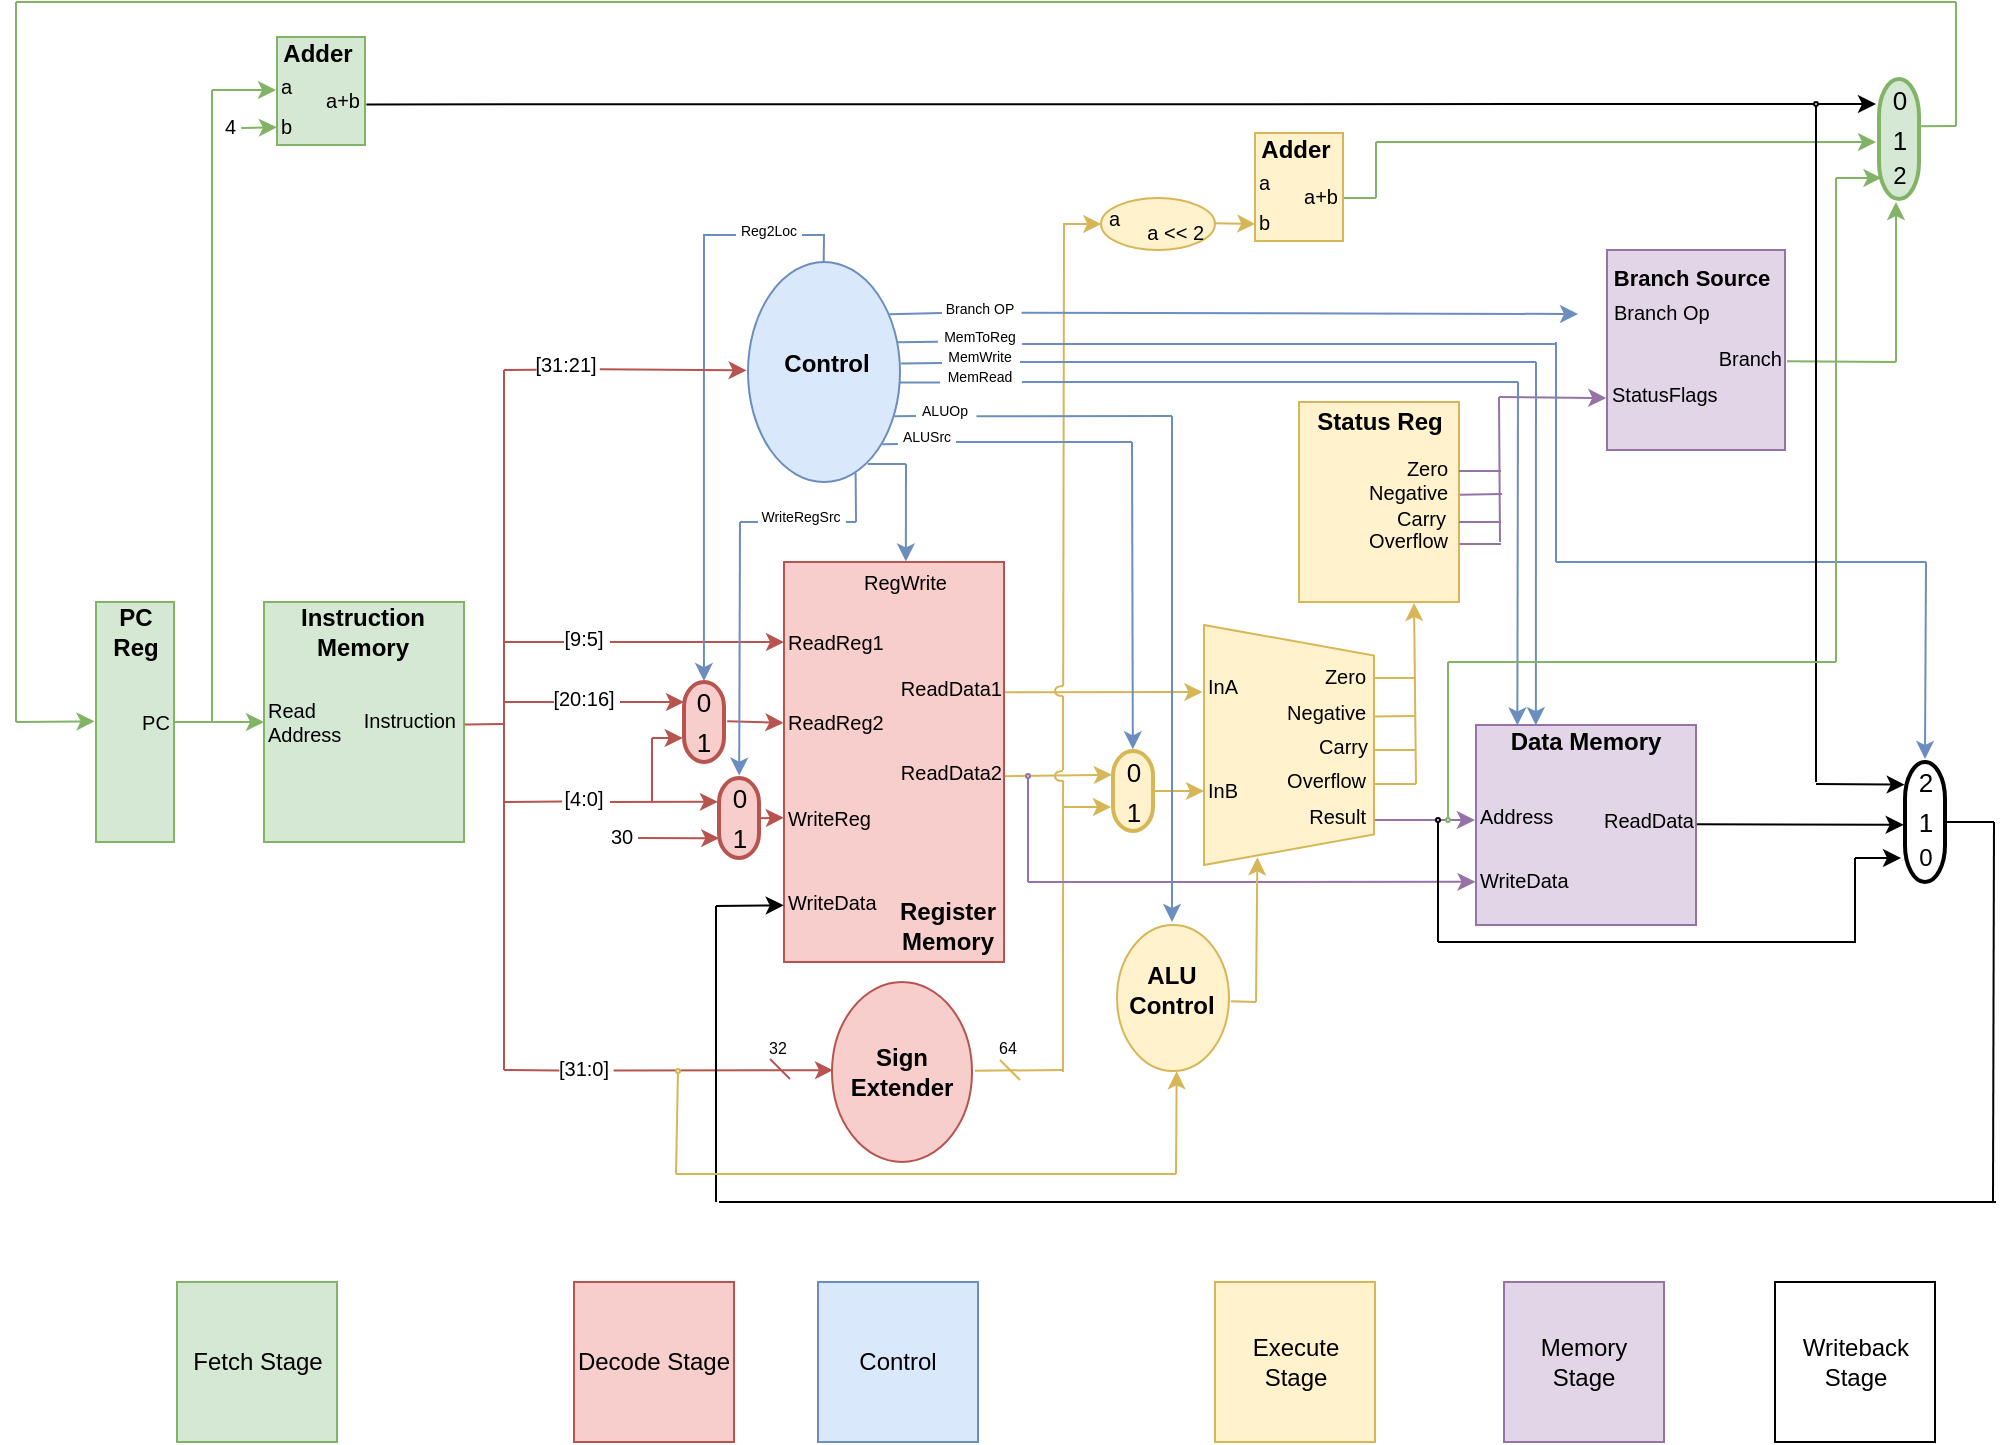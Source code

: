 <mxfile version="10.6.5" type="device"><diagram id="GEWAEGAaDJInfuJMEdcB" name="Page-1"><mxGraphModel dx="1394" dy="736" grid="1" gridSize="10" guides="1" tooltips="1" connect="0" arrows="0" fold="1" page="1" pageScale="1" pageWidth="10000" pageHeight="10000" math="0" shadow="0"><root><mxCell id="0"/><mxCell id="1" parent="0"/><mxCell id="TWKKnOHG6fg1YNwIzenU-43" value="" style="endArrow=none;html=1;fontSize=7;exitX=0.5;exitY=0.5;exitDx=0;exitDy=0;exitPerimeter=0;fillColor=#d5e8d4;strokeColor=#82b366;" edge="1" parent="1" source="TWKKnOHG6fg1YNwIzenU-42"><mxGeometry width="50" height="50" relative="1" as="geometry"><mxPoint x="1520" y="890" as="sourcePoint"/><mxPoint x="1516" y="850" as="targetPoint"/></mxGeometry></mxCell><mxCell id="F5EO7fNrncJi5tXWK-v9-142" value="" style="ellipse;whiteSpace=wrap;html=1;strokeColor=#d6b656;fillColor=#fff2cc;fontSize=7;align=left;" parent="1" vertex="1"><mxGeometry x="1342.5" y="618" width="57" height="26" as="geometry"/></mxCell><mxCell id="nRq4pLv7lDaLM8ArhGwT-8" value="" style="endArrow=classic;html=1;fontSize=10;exitX=1;exitY=0.5;exitDx=0;exitDy=0;entryX=0;entryY=0.5;entryDx=0;entryDy=0;fillColor=#d5e8d4;strokeColor=#82b366;" parent="1" source="nRq4pLv7lDaLM8ArhGwT-3" target="nRq4pLv7lDaLM8ArhGwT-6" edge="1"><mxGeometry width="50" height="50" relative="1" as="geometry"><mxPoint x="744" y="1030" as="sourcePoint"/><mxPoint x="794" y="980" as="targetPoint"/></mxGeometry></mxCell><mxCell id="nRq4pLv7lDaLM8ArhGwT-9" value="" style="group;fillColor=#d5e8d4;strokeColor=#82b366;" parent="1" vertex="1" connectable="0"><mxGeometry x="840" y="820" width="39" height="120" as="geometry"/></mxCell><mxCell id="nRq4pLv7lDaLM8ArhGwT-1" value="" style="rounded=0;whiteSpace=wrap;html=1;fillColor=#d5e8d4;strokeColor=#82b366;" parent="nRq4pLv7lDaLM8ArhGwT-9" vertex="1"><mxGeometry width="39" height="120" as="geometry"/></mxCell><mxCell id="nRq4pLv7lDaLM8ArhGwT-2" value="PC&lt;br&gt;Reg" style="text;html=1;strokeColor=none;fillColor=none;align=center;verticalAlign=middle;whiteSpace=wrap;rounded=0;fontStyle=1" parent="nRq4pLv7lDaLM8ArhGwT-9" vertex="1"><mxGeometry x="9.75" y="7.5" width="19.5" height="15" as="geometry"/></mxCell><mxCell id="nRq4pLv7lDaLM8ArhGwT-3" value="PC" style="text;html=1;strokeColor=none;fillColor=none;align=center;verticalAlign=middle;whiteSpace=wrap;rounded=0;fontSize=10;" parent="nRq4pLv7lDaLM8ArhGwT-9" vertex="1"><mxGeometry x="19.5" y="52.5" width="19.5" height="15" as="geometry"/></mxCell><mxCell id="nRq4pLv7lDaLM8ArhGwT-10" value="" style="group" parent="1" vertex="1" connectable="0"><mxGeometry x="924" y="820" width="100" height="120" as="geometry"/></mxCell><mxCell id="nRq4pLv7lDaLM8ArhGwT-4" value="" style="rounded=0;whiteSpace=wrap;html=1;fillColor=#d5e8d4;strokeColor=#82b366;" parent="nRq4pLv7lDaLM8ArhGwT-10" vertex="1"><mxGeometry width="100" height="120" as="geometry"/></mxCell><mxCell id="nRq4pLv7lDaLM8ArhGwT-5" value="Instruction&lt;br&gt;Memory" style="text;html=1;strokeColor=none;fillColor=none;align=center;verticalAlign=middle;whiteSpace=wrap;rounded=0;fontStyle=1" parent="nRq4pLv7lDaLM8ArhGwT-10" vertex="1"><mxGeometry x="33.333" y="7.5" width="33.333" height="15" as="geometry"/></mxCell><mxCell id="nRq4pLv7lDaLM8ArhGwT-6" value="Read Address" style="text;html=1;strokeColor=none;fillColor=none;align=left;verticalAlign=middle;whiteSpace=wrap;rounded=0;fontSize=10;" parent="nRq4pLv7lDaLM8ArhGwT-10" vertex="1"><mxGeometry y="52.5" width="33.333" height="15" as="geometry"/></mxCell><mxCell id="nRq4pLv7lDaLM8ArhGwT-7" value="Instruction" style="text;html=1;strokeColor=none;fillColor=none;align=right;verticalAlign=middle;whiteSpace=wrap;rounded=0;fontSize=10;" parent="nRq4pLv7lDaLM8ArhGwT-10" vertex="1"><mxGeometry x="64.833" y="51" width="33.333" height="15" as="geometry"/></mxCell><mxCell id="nRq4pLv7lDaLM8ArhGwT-21" value="" style="group" parent="1" vertex="1" connectable="0"><mxGeometry x="1124" y="860" width="40" height="40" as="geometry"/></mxCell><mxCell id="nRq4pLv7lDaLM8ArhGwT-18" value="" style="strokeWidth=2;html=1;shape=mxgraph.flowchart.terminator;whiteSpace=wrap;fontSize=10;align=left;rotation=90;fillColor=#f8cecc;strokeColor=#b85450;" parent="nRq4pLv7lDaLM8ArhGwT-21" vertex="1"><mxGeometry y="10" width="40" height="20" as="geometry"/></mxCell><mxCell id="nRq4pLv7lDaLM8ArhGwT-19" value="0" style="text;html=1;strokeColor=none;fillColor=none;align=center;verticalAlign=middle;whiteSpace=wrap;rounded=0;fontSize=13;" parent="nRq4pLv7lDaLM8ArhGwT-21" vertex="1"><mxGeometry x="15" width="10" height="20" as="geometry"/></mxCell><mxCell id="nRq4pLv7lDaLM8ArhGwT-20" value="1" style="text;html=1;strokeColor=none;fillColor=none;align=center;verticalAlign=middle;whiteSpace=wrap;rounded=0;fontSize=13;" parent="nRq4pLv7lDaLM8ArhGwT-21" vertex="1"><mxGeometry x="15" y="20" width="10" height="20" as="geometry"/></mxCell><mxCell id="jr-7Io3T9gxjwfJFGv9w-19" value="" style="endArrow=classic;html=1;fontSize=8;entryX=0.701;entryY=1.032;entryDx=0;entryDy=0;entryPerimeter=0;fillColor=#f8cecc;strokeColor=#b85450;" parent="nRq4pLv7lDaLM8ArhGwT-21" target="nRq4pLv7lDaLM8ArhGwT-18" edge="1"><mxGeometry width="50" height="50" relative="1" as="geometry"><mxPoint x="-6" y="28" as="sourcePoint"/><mxPoint x="50" y="30" as="targetPoint"/></mxGeometry></mxCell><mxCell id="nRq4pLv7lDaLM8ArhGwT-23" value="" style="endArrow=classic;html=1;fontSize=13;entryX=-0.01;entryY=0.52;entryDx=0;entryDy=0;entryPerimeter=0;exitX=0.49;exitY=-0.08;exitDx=0;exitDy=0;exitPerimeter=0;fillColor=#f8cecc;strokeColor=#b85450;" parent="1" source="nRq4pLv7lDaLM8ArhGwT-18" target="nRq4pLv7lDaLM8ArhGwT-15" edge="1"><mxGeometry width="50" height="50" relative="1" as="geometry"><mxPoint x="1104" y="970" as="sourcePoint"/><mxPoint x="1154" y="920" as="targetPoint"/></mxGeometry></mxCell><mxCell id="nRq4pLv7lDaLM8ArhGwT-24" value="" style="endArrow=none;html=1;fontSize=13;exitX=1.003;exitY=0.51;exitDx=0;exitDy=0;exitPerimeter=0;fillColor=#f8cecc;strokeColor=#b85450;" parent="1" source="nRq4pLv7lDaLM8ArhGwT-4" edge="1"><mxGeometry width="50" height="50" relative="1" as="geometry"><mxPoint x="1074" y="950" as="sourcePoint"/><mxPoint x="1044" y="881" as="targetPoint"/></mxGeometry></mxCell><mxCell id="nRq4pLv7lDaLM8ArhGwT-25" value="" style="endArrow=none;html=1;fontSize=13;fillColor=#f8cecc;strokeColor=#b85450;" parent="1" edge="1"><mxGeometry width="50" height="50" relative="1" as="geometry"><mxPoint x="1044" y="1054" as="sourcePoint"/><mxPoint x="1044" y="704" as="targetPoint"/></mxGeometry></mxCell><mxCell id="jr-7Io3T9gxjwfJFGv9w-1" value="" style="endArrow=classic;html=1;exitX=0.717;exitY=0.75;exitDx=0;exitDy=0;exitPerimeter=0;fillColor=#f8cecc;strokeColor=#b85450;" parent="1" source="jr-7Io3T9gxjwfJFGv9w-2" target="nRq4pLv7lDaLM8ArhGwT-14" edge="1"><mxGeometry width="50" height="50" relative="1" as="geometry"><mxPoint x="1044" y="839" as="sourcePoint"/><mxPoint x="1144" y="810" as="targetPoint"/></mxGeometry></mxCell><mxCell id="jr-7Io3T9gxjwfJFGv9w-2" value="[9:5]" style="text;html=1;strokeColor=none;fillColor=none;align=center;verticalAlign=middle;whiteSpace=wrap;rounded=0;fontSize=10;" parent="1" vertex="1"><mxGeometry x="1054" y="832.5" width="60" height="10" as="geometry"/></mxCell><mxCell id="jr-7Io3T9gxjwfJFGv9w-5" value="" style="endArrow=none;html=1;fontSize=8;entryX=0.333;entryY=0.75;entryDx=0;entryDy=0;entryPerimeter=0;fillColor=#f8cecc;strokeColor=#b85450;" parent="1" target="jr-7Io3T9gxjwfJFGv9w-2" edge="1"><mxGeometry width="50" height="50" relative="1" as="geometry"><mxPoint x="1044" y="840" as="sourcePoint"/><mxPoint x="1134" y="860" as="targetPoint"/></mxGeometry></mxCell><mxCell id="jr-7Io3T9gxjwfJFGv9w-7" value="" style="endArrow=classic;html=1;fontSize=8;exitX=0.8;exitY=0.75;exitDx=0;exitDy=0;exitPerimeter=0;fillColor=#f8cecc;strokeColor=#b85450;" parent="1" source="jr-7Io3T9gxjwfJFGv9w-10" edge="1"><mxGeometry width="50" height="50" relative="1" as="geometry"><mxPoint x="1117" y="870" as="sourcePoint"/><mxPoint x="1134" y="870" as="targetPoint"/></mxGeometry></mxCell><mxCell id="jr-7Io3T9gxjwfJFGv9w-10" value="[20:16]" style="text;html=1;strokeColor=none;fillColor=none;align=center;verticalAlign=middle;whiteSpace=wrap;rounded=0;fontSize=10;" parent="1" vertex="1"><mxGeometry x="1054" y="862.5" width="60" height="10" as="geometry"/></mxCell><mxCell id="jr-7Io3T9gxjwfJFGv9w-12" value="" style="endArrow=none;html=1;fontSize=8;exitX=0.25;exitY=0.75;exitDx=0;exitDy=0;exitPerimeter=0;fillColor=#f8cecc;strokeColor=#b85450;" parent="1" source="jr-7Io3T9gxjwfJFGv9w-10" edge="1"><mxGeometry width="50" height="50" relative="1" as="geometry"><mxPoint x="1050" y="870" as="sourcePoint"/><mxPoint x="1044" y="870" as="targetPoint"/></mxGeometry></mxCell><mxCell id="jr-7Io3T9gxjwfJFGv9w-14" value="" style="endArrow=classic;html=1;fontSize=8;entryX=0.298;entryY=1.028;entryDx=0;entryDy=0;entryPerimeter=0;fillColor=#f8cecc;strokeColor=#b85450;" parent="1" target="TWKKnOHG6fg1YNwIzenU-28" edge="1"><mxGeometry width="50" height="50" relative="1" as="geometry"><mxPoint x="1097" y="920" as="sourcePoint"/><mxPoint x="1124" y="920" as="targetPoint"/></mxGeometry></mxCell><mxCell id="jr-7Io3T9gxjwfJFGv9w-15" value="[4:0]" style="text;html=1;strokeColor=none;fillColor=none;align=center;verticalAlign=middle;whiteSpace=wrap;rounded=0;fontSize=10;" parent="1" vertex="1"><mxGeometry x="1054" y="915" width="60" height="5" as="geometry"/></mxCell><mxCell id="jr-7Io3T9gxjwfJFGv9w-17" value="" style="endArrow=none;html=1;fontSize=8;exitX=0.317;exitY=0.958;exitDx=0;exitDy=0;exitPerimeter=0;fillColor=#f8cecc;strokeColor=#b85450;" parent="1" source="jr-7Io3T9gxjwfJFGv9w-15" edge="1"><mxGeometry width="50" height="50" relative="1" as="geometry"><mxPoint x="1034" y="980" as="sourcePoint"/><mxPoint x="1044" y="920" as="targetPoint"/></mxGeometry></mxCell><mxCell id="jr-7Io3T9gxjwfJFGv9w-18" value="" style="endArrow=none;html=1;fontSize=8;fillColor=#f8cecc;strokeColor=#b85450;" parent="1" edge="1"><mxGeometry width="50" height="50" relative="1" as="geometry"><mxPoint x="1118" y="888" as="sourcePoint"/><mxPoint x="1118" y="920" as="targetPoint"/></mxGeometry></mxCell><mxCell id="jr-7Io3T9gxjwfJFGv9w-22" value="" style="shape=trapezoid;perimeter=trapezoidPerimeter;whiteSpace=wrap;html=1;fontSize=8;align=right;rotation=90;size=0.127;fillColor=#fff2cc;strokeColor=#d6b656;" parent="1" vertex="1"><mxGeometry x="1376.5" y="849" width="120" height="85" as="geometry"/></mxCell><mxCell id="jr-7Io3T9gxjwfJFGv9w-24" value="InA" style="text;html=1;strokeColor=none;fillColor=none;align=left;verticalAlign=middle;whiteSpace=wrap;rounded=0;fontSize=10;" parent="1" vertex="1"><mxGeometry x="1393.5" y="851.5" width="40" height="20" as="geometry"/></mxCell><mxCell id="jr-7Io3T9gxjwfJFGv9w-25" value="InB" style="text;html=1;strokeColor=none;fillColor=none;align=left;verticalAlign=middle;whiteSpace=wrap;rounded=0;fontSize=10;" parent="1" vertex="1"><mxGeometry x="1393.5" y="904" width="40" height="20" as="geometry"/></mxCell><mxCell id="jr-7Io3T9gxjwfJFGv9w-26" value="" style="endArrow=classic;html=1;fontSize=8;exitX=1.011;exitY=0.632;exitDx=0;exitDy=0;exitPerimeter=0;entryX=-0.008;entryY=0.676;entryDx=0;entryDy=0;entryPerimeter=0;fillColor=#fff2cc;strokeColor=#d6b656;" parent="1" source="jr-7Io3T9gxjwfJFGv9w-20" target="jr-7Io3T9gxjwfJFGv9w-24" edge="1"><mxGeometry width="50" height="50" relative="1" as="geometry"><mxPoint x="1394" y="890" as="sourcePoint"/><mxPoint x="1444" y="840" as="targetPoint"/></mxGeometry></mxCell><mxCell id="jr-7Io3T9gxjwfJFGv9w-27" value="" style="group" parent="1" vertex="1" connectable="0"><mxGeometry x="1338.5" y="894.5" width="40" height="40" as="geometry"/></mxCell><mxCell id="jr-7Io3T9gxjwfJFGv9w-28" value="" style="strokeWidth=2;html=1;shape=mxgraph.flowchart.terminator;whiteSpace=wrap;fontSize=10;align=left;rotation=90;fillColor=#fff2cc;strokeColor=#d6b656;" parent="jr-7Io3T9gxjwfJFGv9w-27" vertex="1"><mxGeometry y="10" width="40" height="20" as="geometry"/></mxCell><mxCell id="jr-7Io3T9gxjwfJFGv9w-29" value="0" style="text;html=1;strokeColor=none;fillColor=none;align=center;verticalAlign=middle;whiteSpace=wrap;rounded=0;fontSize=13;" parent="jr-7Io3T9gxjwfJFGv9w-27" vertex="1"><mxGeometry x="15" width="10" height="20" as="geometry"/></mxCell><mxCell id="jr-7Io3T9gxjwfJFGv9w-30" value="1" style="text;html=1;strokeColor=none;fillColor=none;align=center;verticalAlign=middle;whiteSpace=wrap;rounded=0;fontSize=13;" parent="jr-7Io3T9gxjwfJFGv9w-27" vertex="1"><mxGeometry x="15" y="20" width="10" height="20" as="geometry"/></mxCell><mxCell id="jr-7Io3T9gxjwfJFGv9w-32" value="" style="endArrow=classic;html=1;fontSize=8;entryX=0.011;entryY=0.528;entryDx=0;entryDy=0;entryPerimeter=0;exitX=0.501;exitY=-0.01;exitDx=0;exitDy=0;exitPerimeter=0;fillColor=#fff2cc;strokeColor=#d6b656;" parent="1" source="jr-7Io3T9gxjwfJFGv9w-28" target="jr-7Io3T9gxjwfJFGv9w-25" edge="1"><mxGeometry width="50" height="50" relative="1" as="geometry"><mxPoint x="1313.5" y="989" as="sourcePoint"/><mxPoint x="1363.5" y="939" as="targetPoint"/></mxGeometry></mxCell><mxCell id="jr-7Io3T9gxjwfJFGv9w-33" value="" style="endArrow=classic;html=1;fontSize=8;entryX=0.297;entryY=1.029;entryDx=0;entryDy=0;entryPerimeter=0;exitX=1.011;exitY=0.604;exitDx=0;exitDy=0;exitPerimeter=0;fillColor=#fff2cc;strokeColor=#d6b656;" parent="1" source="jr-7Io3T9gxjwfJFGv9w-21" target="jr-7Io3T9gxjwfJFGv9w-28" edge="1"><mxGeometry width="50" height="50" relative="1" as="geometry"><mxPoint x="1345" y="906" as="sourcePoint"/><mxPoint x="1434" y="930" as="targetPoint"/></mxGeometry></mxCell><mxCell id="jr-7Io3T9gxjwfJFGv9w-34" value="" style="ellipse;whiteSpace=wrap;html=1;fontSize=8;align=right;rotation=90;fillColor=#f8cecc;strokeColor=#b85450;" parent="1" vertex="1"><mxGeometry x="1198" y="1020" width="90" height="70" as="geometry"/></mxCell><mxCell id="jr-7Io3T9gxjwfJFGv9w-36" value="&lt;div&gt;Sign&lt;/div&gt;&lt;div&gt;Extender&lt;br&gt;&lt;/div&gt;" style="text;html=1;strokeColor=none;fillColor=none;align=center;verticalAlign=middle;whiteSpace=wrap;rounded=0;fontStyle=1" parent="1" vertex="1"><mxGeometry x="1218" y="1045" width="50" height="20" as="geometry"/></mxCell><mxCell id="jr-7Io3T9gxjwfJFGv9w-37" value="" style="endArrow=classic;html=1;fontSize=8;entryX=0.49;entryY=0.993;entryDx=0;entryDy=0;entryPerimeter=0;exitX=0.747;exitY=0.842;exitDx=0;exitDy=0;exitPerimeter=0;fillColor=#f8cecc;strokeColor=#b85450;" parent="1" source="jr-7Io3T9gxjwfJFGv9w-40" target="jr-7Io3T9gxjwfJFGv9w-34" edge="1"><mxGeometry width="50" height="50" relative="1" as="geometry"><mxPoint x="1044" y="1054" as="sourcePoint"/><mxPoint x="1124" y="1040" as="targetPoint"/></mxGeometry></mxCell><mxCell id="jr-7Io3T9gxjwfJFGv9w-40" value="[31:0]" style="text;html=1;strokeColor=none;fillColor=none;align=center;verticalAlign=middle;whiteSpace=wrap;rounded=0;fontSize=10;" parent="1" vertex="1"><mxGeometry x="1054" y="1050" width="60" height="5" as="geometry"/></mxCell><mxCell id="jr-7Io3T9gxjwfJFGv9w-42" value="" style="endArrow=none;html=1;fontSize=8;entryX=0.294;entryY=0.842;entryDx=0;entryDy=0;entryPerimeter=0;fillColor=#f8cecc;strokeColor=#b85450;" parent="1" target="jr-7Io3T9gxjwfJFGv9w-40" edge="1"><mxGeometry width="50" height="50" relative="1" as="geometry"><mxPoint x="1044" y="1054" as="sourcePoint"/><mxPoint x="1053" y="1054" as="targetPoint"/></mxGeometry></mxCell><mxCell id="jr-7Io3T9gxjwfJFGv9w-43" value="" style="endArrow=none;html=1;fontSize=8;exitX=0.493;exitY=-0.02;exitDx=0;exitDy=0;exitPerimeter=0;fillColor=#fff2cc;strokeColor=#d6b656;" parent="1" source="jr-7Io3T9gxjwfJFGv9w-34" edge="1"><mxGeometry width="50" height="50" relative="1" as="geometry"><mxPoint x="1334" y="1060" as="sourcePoint"/><mxPoint x="1323" y="1054" as="targetPoint"/></mxGeometry></mxCell><mxCell id="jr-7Io3T9gxjwfJFGv9w-46" value="" style="endArrow=none;html=1;fontSize=8;entryX=-0.013;entryY=0.051;entryDx=0;entryDy=0;entryPerimeter=0;fillColor=#fff2cc;strokeColor=#d6b656;" parent="1" target="jr-7Io3T9gxjwfJFGv9w-47" edge="1"><mxGeometry width="50" height="50" relative="1" as="geometry"><mxPoint x="1323.5" y="1055" as="sourcePoint"/><mxPoint x="1323.5" y="911" as="targetPoint"/></mxGeometry></mxCell><mxCell id="jr-7Io3T9gxjwfJFGv9w-47" value="" style="shape=requiredInterface;html=1;verticalLabelPosition=bottom;fontSize=8;align=right;rotation=-180;fillColor=#fff2cc;strokeColor=#d6b656;" parent="1" vertex="1"><mxGeometry x="1319.5" y="904.5" width="4" height="5" as="geometry"/></mxCell><mxCell id="jr-7Io3T9gxjwfJFGv9w-48" value="" style="shape=requiredInterface;html=1;verticalLabelPosition=bottom;fontSize=8;align=right;rotation=-180;fillColor=#fff2cc;strokeColor=#d6b656;" parent="1" vertex="1"><mxGeometry x="1319.5" y="862" width="4" height="5" as="geometry"/></mxCell><mxCell id="jr-7Io3T9gxjwfJFGv9w-49" value="" style="endArrow=none;html=1;fontSize=8;fillColor=#fff2cc;strokeColor=#d6b656;" parent="1" edge="1"><mxGeometry width="50" height="50" relative="1" as="geometry"><mxPoint x="1323.5" y="904" as="sourcePoint"/><mxPoint x="1323.5" y="867" as="targetPoint"/></mxGeometry></mxCell><mxCell id="jr-7Io3T9gxjwfJFGv9w-50" value="" style="endArrow=none;html=1;fontSize=8;exitX=-0.023;exitY=1;exitDx=0;exitDy=0;exitPerimeter=0;fillColor=#fff2cc;strokeColor=#d6b656;" parent="1" source="jr-7Io3T9gxjwfJFGv9w-48" edge="1"><mxGeometry width="50" height="50" relative="1" as="geometry"><mxPoint x="1333.5" y="861" as="sourcePoint"/><mxPoint x="1324" y="631" as="targetPoint"/></mxGeometry></mxCell><mxCell id="jr-7Io3T9gxjwfJFGv9w-51" value="" style="endArrow=classic;html=1;fontSize=8;fillColor=#fff2cc;strokeColor=#d6b656;" parent="1" edge="1"><mxGeometry width="50" height="50" relative="1" as="geometry"><mxPoint x="1323.5" y="922.5" as="sourcePoint"/><mxPoint x="1347.5" y="922.5" as="targetPoint"/></mxGeometry></mxCell><mxCell id="jr-7Io3T9gxjwfJFGv9w-52" value="Result" style="text;html=1;strokeColor=none;fillColor=none;align=right;verticalAlign=middle;whiteSpace=wrap;rounded=0;fontSize=10;" parent="1" vertex="1"><mxGeometry x="1436.5" y="916.5" width="40" height="20" as="geometry"/></mxCell><mxCell id="jr-7Io3T9gxjwfJFGv9w-54" value="Overflow" style="text;html=1;strokeColor=none;fillColor=none;align=right;verticalAlign=middle;whiteSpace=wrap;rounded=0;fontSize=10;" parent="1" vertex="1"><mxGeometry x="1436.5" y="899" width="40" height="20" as="geometry"/></mxCell><mxCell id="jr-7Io3T9gxjwfJFGv9w-55" value="Carry" style="text;html=1;strokeColor=none;fillColor=none;align=right;verticalAlign=middle;whiteSpace=wrap;rounded=0;fontSize=10;" parent="1" vertex="1"><mxGeometry x="1438" y="882" width="40" height="20" as="geometry"/></mxCell><mxCell id="jr-7Io3T9gxjwfJFGv9w-56" value="Negative" style="text;html=1;strokeColor=none;fillColor=none;align=right;verticalAlign=middle;whiteSpace=wrap;rounded=0;fontSize=10;" parent="1" vertex="1"><mxGeometry x="1436.5" y="865" width="40" height="20" as="geometry"/></mxCell><mxCell id="jr-7Io3T9gxjwfJFGv9w-57" value="Zero" style="text;html=1;strokeColor=none;fillColor=none;align=right;verticalAlign=middle;whiteSpace=wrap;rounded=0;fontSize=10;" parent="1" vertex="1"><mxGeometry x="1436.5" y="846.5" width="40" height="20" as="geometry"/></mxCell><mxCell id="F5EO7fNrncJi5tXWK-v9-1" value="" style="group" parent="1" vertex="1" connectable="0"><mxGeometry x="1184" y="800" width="110" height="200" as="geometry"/></mxCell><mxCell id="nRq4pLv7lDaLM8ArhGwT-11" value="" style="rounded=0;whiteSpace=wrap;html=1;fontSize=10;align=left;fillColor=#f8cecc;strokeColor=#b85450;" parent="F5EO7fNrncJi5tXWK-v9-1" vertex="1"><mxGeometry width="110" height="200" as="geometry"/></mxCell><mxCell id="nRq4pLv7lDaLM8ArhGwT-12" value="Register Memory" style="text;html=1;strokeColor=none;fillColor=none;align=center;verticalAlign=middle;whiteSpace=wrap;rounded=0;fontStyle=1" parent="F5EO7fNrncJi5tXWK-v9-1" vertex="1"><mxGeometry x="34.375" y="171.5" width="96.25" height="20" as="geometry"/></mxCell><mxCell id="nRq4pLv7lDaLM8ArhGwT-14" value="ReadReg1" style="text;html=1;strokeColor=none;fillColor=none;align=left;verticalAlign=middle;whiteSpace=wrap;rounded=0;fontSize=10;" parent="F5EO7fNrncJi5tXWK-v9-1" vertex="1"><mxGeometry y="30" width="27.5" height="20" as="geometry"/></mxCell><mxCell id="nRq4pLv7lDaLM8ArhGwT-15" value="&lt;div&gt;ReadReg2&lt;/div&gt;" style="text;html=1;strokeColor=none;fillColor=none;align=left;verticalAlign=middle;whiteSpace=wrap;rounded=0;fontSize=10;" parent="F5EO7fNrncJi5tXWK-v9-1" vertex="1"><mxGeometry y="70" width="27.5" height="20" as="geometry"/></mxCell><mxCell id="nRq4pLv7lDaLM8ArhGwT-16" value="WriteReg" style="text;html=1;strokeColor=none;fillColor=none;align=left;verticalAlign=middle;whiteSpace=wrap;rounded=0;fontSize=10;" parent="F5EO7fNrncJi5tXWK-v9-1" vertex="1"><mxGeometry y="117.5" width="27.5" height="20" as="geometry"/></mxCell><mxCell id="nRq4pLv7lDaLM8ArhGwT-17" value="WriteData" style="text;html=1;strokeColor=none;fillColor=none;align=left;verticalAlign=middle;whiteSpace=wrap;rounded=0;fontSize=10;" parent="F5EO7fNrncJi5tXWK-v9-1" vertex="1"><mxGeometry y="160" width="27.5" height="20" as="geometry"/></mxCell><mxCell id="jr-7Io3T9gxjwfJFGv9w-20" value="ReadData1" style="text;html=1;strokeColor=none;fillColor=none;align=right;verticalAlign=middle;whiteSpace=wrap;rounded=0;fontSize=10;" parent="F5EO7fNrncJi5tXWK-v9-1" vertex="1"><mxGeometry x="82.5" y="52.5" width="27.5" height="20" as="geometry"/></mxCell><mxCell id="jr-7Io3T9gxjwfJFGv9w-21" value="ReadData2" style="text;html=1;strokeColor=none;fillColor=none;align=right;verticalAlign=middle;whiteSpace=wrap;rounded=0;fontSize=10;" parent="F5EO7fNrncJi5tXWK-v9-1" vertex="1"><mxGeometry x="82.5" y="95" width="27.5" height="20" as="geometry"/></mxCell><mxCell id="F5EO7fNrncJi5tXWK-v9-54" value="RegWrite" style="text;html=1;strokeColor=none;fillColor=none;align=left;verticalAlign=middle;whiteSpace=wrap;rounded=0;fontSize=10;" parent="F5EO7fNrncJi5tXWK-v9-1" vertex="1"><mxGeometry x="37.5" width="27.5" height="20" as="geometry"/></mxCell><mxCell id="F5EO7fNrncJi5tXWK-v9-2" value="" style="group" parent="1" vertex="1" connectable="0"><mxGeometry x="1176" y="1037.5" width="11" height="21" as="geometry"/></mxCell><mxCell id="jr-7Io3T9gxjwfJFGv9w-38" value="" style="endArrow=none;html=1;fontSize=8;fillColor=#f8cecc;strokeColor=#b85450;" parent="F5EO7fNrncJi5tXWK-v9-2" edge="1"><mxGeometry width="50" height="50" relative="1" as="geometry"><mxPoint x="1" y="11" as="sourcePoint"/><mxPoint x="11" y="21" as="targetPoint"/></mxGeometry></mxCell><mxCell id="jr-7Io3T9gxjwfJFGv9w-39" value="32" style="text;html=1;strokeColor=none;fillColor=none;align=center;verticalAlign=middle;whiteSpace=wrap;rounded=0;fontSize=8;" parent="F5EO7fNrncJi5tXWK-v9-2" vertex="1"><mxGeometry width="10" height="10" as="geometry"/></mxCell><mxCell id="F5EO7fNrncJi5tXWK-v9-3" value="" style="group" parent="1" vertex="1" connectable="0"><mxGeometry x="1291" y="1038" width="11" height="21" as="geometry"/></mxCell><mxCell id="jr-7Io3T9gxjwfJFGv9w-44" value="" style="endArrow=none;html=1;fontSize=8;fillColor=#fff2cc;strokeColor=#d6b656;" parent="F5EO7fNrncJi5tXWK-v9-3" edge="1"><mxGeometry width="50" height="50" relative="1" as="geometry"><mxPoint x="1" y="11" as="sourcePoint"/><mxPoint x="11" y="21" as="targetPoint"/></mxGeometry></mxCell><mxCell id="jr-7Io3T9gxjwfJFGv9w-45" value="64" style="text;html=1;strokeColor=none;fillColor=none;align=center;verticalAlign=middle;whiteSpace=wrap;rounded=0;fontSize=8;" parent="F5EO7fNrncJi5tXWK-v9-3" vertex="1"><mxGeometry width="10" height="10" as="geometry"/></mxCell><mxCell id="F5EO7fNrncJi5tXWK-v9-12" value="" style="endArrow=none;html=1;fontSize=10;exitX=0.221;exitY=-0.001;exitDx=0;exitDy=0;exitPerimeter=0;fillColor=#fff2cc;strokeColor=#d6b656;" parent="1" source="jr-7Io3T9gxjwfJFGv9w-22" edge="1"><mxGeometry width="50" height="50" relative="1" as="geometry"><mxPoint x="1500" y="890" as="sourcePoint"/><mxPoint x="1500" y="858" as="targetPoint"/></mxGeometry></mxCell><mxCell id="F5EO7fNrncJi5tXWK-v9-13" value="" style="endArrow=none;html=1;fontSize=10;exitX=0.381;exitY=0.001;exitDx=0;exitDy=0;exitPerimeter=0;fillColor=#fff2cc;strokeColor=#d6b656;" parent="1" source="jr-7Io3T9gxjwfJFGv9w-22" edge="1"><mxGeometry width="50" height="50" relative="1" as="geometry"><mxPoint x="1520" y="900" as="sourcePoint"/><mxPoint x="1500" y="877" as="targetPoint"/></mxGeometry></mxCell><mxCell id="F5EO7fNrncJi5tXWK-v9-14" value="" style="endArrow=none;html=1;fontSize=10;exitX=0.521;exitY=0;exitDx=0;exitDy=0;exitPerimeter=0;fillColor=#fff2cc;strokeColor=#d6b656;" parent="1" source="jr-7Io3T9gxjwfJFGv9w-22" edge="1"><mxGeometry width="50" height="50" relative="1" as="geometry"><mxPoint x="1540" y="910" as="sourcePoint"/><mxPoint x="1500" y="894" as="targetPoint"/></mxGeometry></mxCell><mxCell id="F5EO7fNrncJi5tXWK-v9-15" value="" style="endArrow=none;html=1;fontSize=10;exitX=0.662;exitY=-0.003;exitDx=0;exitDy=0;exitPerimeter=0;fillColor=#fff2cc;strokeColor=#d6b656;" parent="1" source="jr-7Io3T9gxjwfJFGv9w-22" edge="1"><mxGeometry width="50" height="50" relative="1" as="geometry"><mxPoint x="1530" y="930" as="sourcePoint"/><mxPoint x="1500" y="911" as="targetPoint"/></mxGeometry></mxCell><mxCell id="F5EO7fNrncJi5tXWK-v9-17" value="" style="group" parent="1" vertex="1" connectable="0"><mxGeometry x="1441.5" y="720" width="80" height="100" as="geometry"/></mxCell><mxCell id="F5EO7fNrncJi5tXWK-v9-4" value="" style="rounded=0;whiteSpace=wrap;html=1;fontSize=10;align=right;fillColor=#fff2cc;strokeColor=#d6b656;" parent="F5EO7fNrncJi5tXWK-v9-17" vertex="1"><mxGeometry width="80" height="100" as="geometry"/></mxCell><mxCell id="F5EO7fNrncJi5tXWK-v9-6" value="Status Reg" style="text;html=1;strokeColor=none;fillColor=none;align=center;verticalAlign=middle;whiteSpace=wrap;rounded=0;fontStyle=1" parent="F5EO7fNrncJi5tXWK-v9-17" vertex="1"><mxGeometry x="3" width="74" height="20" as="geometry"/></mxCell><mxCell id="F5EO7fNrncJi5tXWK-v9-8" value="Overflow" style="text;html=1;strokeColor=none;fillColor=none;align=right;verticalAlign=middle;whiteSpace=wrap;rounded=0;fontSize=10;" parent="F5EO7fNrncJi5tXWK-v9-17" vertex="1"><mxGeometry x="36" y="63.5" width="40" height="11" as="geometry"/></mxCell><mxCell id="F5EO7fNrncJi5tXWK-v9-9" value="Carry" style="text;html=1;strokeColor=none;fillColor=none;align=right;verticalAlign=middle;whiteSpace=wrap;rounded=0;fontSize=10;" parent="F5EO7fNrncJi5tXWK-v9-17" vertex="1"><mxGeometry x="35.5" y="53" width="40" height="9" as="geometry"/></mxCell><mxCell id="F5EO7fNrncJi5tXWK-v9-10" value="Negative" style="text;html=1;strokeColor=none;fillColor=none;align=right;verticalAlign=middle;whiteSpace=wrap;rounded=0;fontSize=10;" parent="F5EO7fNrncJi5tXWK-v9-17" vertex="1"><mxGeometry x="36" y="38" width="40" height="13" as="geometry"/></mxCell><mxCell id="F5EO7fNrncJi5tXWK-v9-11" value="Zero" style="text;html=1;strokeColor=none;fillColor=none;align=right;verticalAlign=middle;whiteSpace=wrap;rounded=0;fontSize=10;" parent="F5EO7fNrncJi5tXWK-v9-17" vertex="1"><mxGeometry x="36" y="25.5" width="40" height="14" as="geometry"/></mxCell><mxCell id="F5EO7fNrncJi5tXWK-v9-18" value="" style="group;fillColor=#e1d5e7;strokeColor=#9673a6;" parent="1" vertex="1" connectable="0"><mxGeometry x="1530" y="881.5" width="110" height="100" as="geometry"/></mxCell><mxCell id="F5EO7fNrncJi5tXWK-v9-19" value="" style="rounded=0;whiteSpace=wrap;html=1;fontSize=10;align=left;fillColor=#e1d5e7;strokeColor=#9673a6;" parent="F5EO7fNrncJi5tXWK-v9-18" vertex="1"><mxGeometry width="110" height="100" as="geometry"/></mxCell><mxCell id="F5EO7fNrncJi5tXWK-v9-20" value="Data Memory" style="text;html=1;strokeColor=none;fillColor=none;align=center;verticalAlign=middle;whiteSpace=wrap;rounded=0;fontStyle=1" parent="F5EO7fNrncJi5tXWK-v9-18" vertex="1"><mxGeometry x="6.875" y="3.75" width="96.25" height="10" as="geometry"/></mxCell><mxCell id="F5EO7fNrncJi5tXWK-v9-21" value="Address" style="text;html=1;strokeColor=none;fillColor=none;align=left;verticalAlign=middle;whiteSpace=wrap;rounded=0;fontSize=10;" parent="F5EO7fNrncJi5tXWK-v9-18" vertex="1"><mxGeometry y="40" width="27.5" height="10" as="geometry"/></mxCell><mxCell id="F5EO7fNrncJi5tXWK-v9-22" value="WriteData" style="text;html=1;strokeColor=none;fillColor=none;align=left;verticalAlign=middle;whiteSpace=wrap;rounded=0;fontSize=10;" parent="F5EO7fNrncJi5tXWK-v9-18" vertex="1"><mxGeometry y="72" width="27.5" height="10" as="geometry"/></mxCell><mxCell id="F5EO7fNrncJi5tXWK-v9-25" value="ReadData" style="text;html=1;strokeColor=none;fillColor=none;align=right;verticalAlign=middle;whiteSpace=wrap;rounded=0;fontSize=10;" parent="F5EO7fNrncJi5tXWK-v9-18" vertex="1"><mxGeometry x="82.5" y="42.75" width="27.5" height="10" as="geometry"/></mxCell><mxCell id="F5EO7fNrncJi5tXWK-v9-28" value="" style="endArrow=none;html=1;fontSize=10;fillColor=#e1d5e7;strokeColor=#9673a6;" parent="1" edge="1"><mxGeometry width="50" height="50" relative="1" as="geometry"><mxPoint x="1306" y="960" as="sourcePoint"/><mxPoint x="1306" y="907" as="targetPoint"/></mxGeometry></mxCell><mxCell id="F5EO7fNrncJi5tXWK-v9-33" value="" style="group" parent="1" vertex="1" connectable="0"><mxGeometry x="1734.5" y="900" width="50" height="61" as="geometry"/></mxCell><mxCell id="F5EO7fNrncJi5tXWK-v9-34" value="" style="strokeWidth=2;html=1;shape=mxgraph.flowchart.terminator;whiteSpace=wrap;fontSize=10;align=left;rotation=90;" parent="F5EO7fNrncJi5tXWK-v9-33" vertex="1"><mxGeometry x="-10" y="20" width="60" height="20" as="geometry"/></mxCell><mxCell id="F5EO7fNrncJi5tXWK-v9-35" value="2" style="text;html=1;strokeColor=none;fillColor=none;align=center;verticalAlign=middle;whiteSpace=wrap;rounded=0;fontSize=13;" parent="F5EO7fNrncJi5tXWK-v9-33" vertex="1"><mxGeometry x="15" width="10" height="20" as="geometry"/></mxCell><mxCell id="F5EO7fNrncJi5tXWK-v9-36" value="1" style="text;html=1;strokeColor=none;fillColor=none;align=center;verticalAlign=middle;whiteSpace=wrap;rounded=0;fontSize=13;" parent="F5EO7fNrncJi5tXWK-v9-33" vertex="1"><mxGeometry x="15" y="20" width="10" height="20" as="geometry"/></mxCell><mxCell id="TWKKnOHG6fg1YNwIzenU-15" value="0" style="text;html=1;strokeColor=none;fillColor=none;align=center;verticalAlign=middle;whiteSpace=wrap;rounded=0;" vertex="1" parent="F5EO7fNrncJi5tXWK-v9-33"><mxGeometry x="15" y="38" width="10" height="20" as="geometry"/></mxCell><mxCell id="F5EO7fNrncJi5tXWK-v9-37" value="" style="endArrow=classic;html=1;fontSize=10;entryX=-0.009;entryY=0.643;entryDx=0;entryDy=0;entryPerimeter=0;fillColor=#e1d5e7;strokeColor=#9673a6;" parent="1" target="F5EO7fNrncJi5tXWK-v9-22" edge="1"><mxGeometry width="50" height="50" relative="1" as="geometry"><mxPoint x="1306" y="960" as="sourcePoint"/><mxPoint x="1490" y="930" as="targetPoint"/></mxGeometry></mxCell><mxCell id="F5EO7fNrncJi5tXWK-v9-38" value="" style="endArrow=classic;html=1;fontSize=10;fillColor=#fff2cc;strokeColor=#d6b656;entryX=0.719;entryY=1.005;entryDx=0;entryDy=0;entryPerimeter=0;" parent="1" target="F5EO7fNrncJi5tXWK-v9-4" edge="1"><mxGeometry width="50" height="50" relative="1" as="geometry"><mxPoint x="1500" y="911" as="sourcePoint"/><mxPoint x="1482" y="830" as="targetPoint"/></mxGeometry></mxCell><mxCell id="F5EO7fNrncJi5tXWK-v9-39" value="" style="endArrow=classic;html=1;fontSize=10;exitX=0.812;exitY=-0.005;exitDx=0;exitDy=0;exitPerimeter=0;entryX=-0.02;entryY=0.756;entryDx=0;entryDy=0;entryPerimeter=0;fillColor=#e1d5e7;strokeColor=#9673a6;" parent="1" source="jr-7Io3T9gxjwfJFGv9w-22" target="F5EO7fNrncJi5tXWK-v9-21" edge="1"><mxGeometry width="50" height="50" relative="1" as="geometry"><mxPoint x="1510" y="940" as="sourcePoint"/><mxPoint x="1560" y="890" as="targetPoint"/></mxGeometry></mxCell><mxCell id="F5EO7fNrncJi5tXWK-v9-40" value="" style="endArrow=classic;html=1;fontSize=10;exitX=1.016;exitY=0.684;exitDx=0;exitDy=0;exitPerimeter=0;entryX=0.523;entryY=1.033;entryDx=0;entryDy=0;entryPerimeter=0;" parent="1" source="F5EO7fNrncJi5tXWK-v9-25" edge="1" target="F5EO7fNrncJi5tXWK-v9-34"><mxGeometry width="50" height="50" relative="1" as="geometry"><mxPoint x="1710" y="940" as="sourcePoint"/><mxPoint x="1673" y="931" as="targetPoint"/></mxGeometry></mxCell><mxCell id="F5EO7fNrncJi5tXWK-v9-43" value="" style="endArrow=none;html=1;fontSize=10;" parent="1" edge="1"><mxGeometry width="50" height="50" relative="1" as="geometry"><mxPoint x="1511" y="990" as="sourcePoint"/><mxPoint x="1511" y="929" as="targetPoint"/></mxGeometry></mxCell><mxCell id="F5EO7fNrncJi5tXWK-v9-44" value="" style="endArrow=none;html=1;fontSize=10;" parent="1" edge="1"><mxGeometry width="50" height="50" relative="1" as="geometry"><mxPoint x="1720" y="990" as="sourcePoint"/><mxPoint x="1511" y="990" as="targetPoint"/></mxGeometry></mxCell><mxCell id="F5EO7fNrncJi5tXWK-v9-48" value="" style="endArrow=none;html=1;fontSize=10;" parent="1" edge="1"><mxGeometry width="50" height="50" relative="1" as="geometry"><mxPoint x="1719.5" y="990" as="sourcePoint"/><mxPoint x="1719.5" y="948" as="targetPoint"/></mxGeometry></mxCell><mxCell id="F5EO7fNrncJi5tXWK-v9-49" value="" style="endArrow=classic;html=1;fontSize=10;" parent="1" edge="1"><mxGeometry width="50" height="50" relative="1" as="geometry"><mxPoint x="1719.5" y="948" as="sourcePoint"/><mxPoint x="1742.5" y="948" as="targetPoint"/></mxGeometry></mxCell><mxCell id="F5EO7fNrncJi5tXWK-v9-53" value="" style="group" parent="1" vertex="1" connectable="0"><mxGeometry x="1114" y="632" width="192" height="111" as="geometry"/></mxCell><mxCell id="F5EO7fNrncJi5tXWK-v9-50" value="" style="ellipse;whiteSpace=wrap;html=1;fillColor=#dae8fc;fontSize=10;align=right;rotation=90;strokeColor=#6c8ebf;" parent="F5EO7fNrncJi5tXWK-v9-53" vertex="1"><mxGeometry x="35" y="35" width="110" height="76" as="geometry"/></mxCell><mxCell id="F5EO7fNrncJi5tXWK-v9-52" value="Control" style="text;html=1;strokeColor=none;fillColor=none;align=center;verticalAlign=middle;whiteSpace=wrap;rounded=0;fontStyle=1" parent="F5EO7fNrncJi5tXWK-v9-53" vertex="1"><mxGeometry x="62.5" y="59" width="57" height="20" as="geometry"/></mxCell><mxCell id="F5EO7fNrncJi5tXWK-v9-59" value="" style="endArrow=none;html=1;fontSize=10;fillColor=#dae8fc;strokeColor=#6c8ebf;" parent="F5EO7fNrncJi5tXWK-v9-53" source="F5EO7fNrncJi5tXWK-v9-61" edge="1"><mxGeometry width="50" height="50" relative="1" as="geometry"><mxPoint x="30" y="4.5" as="sourcePoint"/><mxPoint x="90" y="4.5" as="targetPoint"/></mxGeometry></mxCell><mxCell id="F5EO7fNrncJi5tXWK-v9-61" value="Reg2Loc" style="text;html=1;strokeColor=none;fillColor=none;align=center;verticalAlign=bottom;whiteSpace=wrap;rounded=0;fontSize=7;" parent="F5EO7fNrncJi5tXWK-v9-53" vertex="1"><mxGeometry x="46" y="0.5" width="33" height="8" as="geometry"/></mxCell><mxCell id="F5EO7fNrncJi5tXWK-v9-63" value="" style="endArrow=none;html=1;fontSize=10;fillColor=#dae8fc;strokeColor=#6c8ebf;" parent="F5EO7fNrncJi5tXWK-v9-53" target="F5EO7fNrncJi5tXWK-v9-61" edge="1"><mxGeometry width="50" height="50" relative="1" as="geometry"><mxPoint x="30" y="4.5" as="sourcePoint"/><mxPoint x="90" y="4.5" as="targetPoint"/></mxGeometry></mxCell><mxCell id="F5EO7fNrncJi5tXWK-v9-106" value="MemRead" style="text;html=1;strokeColor=none;fillColor=none;align=center;verticalAlign=bottom;whiteSpace=wrap;rounded=0;fontSize=7;" parent="F5EO7fNrncJi5tXWK-v9-53" vertex="1"><mxGeometry x="147" y="74" width="42" height="8" as="geometry"/></mxCell><mxCell id="F5EO7fNrncJi5tXWK-v9-109" value="" style="endArrow=none;html=1;fontSize=7;entryX=0.025;entryY=0.528;entryDx=0;entryDy=0;entryPerimeter=0;exitX=0.548;exitY=0;exitDx=0;exitDy=0;exitPerimeter=0;fillColor=#dae8fc;strokeColor=#6c8ebf;" parent="F5EO7fNrncJi5tXWK-v9-53" source="F5EO7fNrncJi5tXWK-v9-50" target="F5EO7fNrncJi5tXWK-v9-106" edge="1"><mxGeometry width="50" height="50" relative="1" as="geometry"><mxPoint x="129.333" y="63.111" as="sourcePoint"/><mxPoint x="268" y="83.5" as="targetPoint"/></mxGeometry></mxCell><mxCell id="F5EO7fNrncJi5tXWK-v9-104" value="MemWrite" style="text;html=1;strokeColor=none;fillColor=none;align=center;verticalAlign=bottom;whiteSpace=wrap;rounded=0;fontSize=7;" parent="F5EO7fNrncJi5tXWK-v9-53" vertex="1"><mxGeometry x="147" y="64" width="42" height="8" as="geometry"/></mxCell><mxCell id="F5EO7fNrncJi5tXWK-v9-108" value="" style="endArrow=none;html=1;fontSize=7;entryX=0.048;entryY=0.562;entryDx=0;entryDy=0;entryPerimeter=0;fillColor=#dae8fc;strokeColor=#6c8ebf;exitX=0.461;exitY=-0.006;exitDx=0;exitDy=0;exitPerimeter=0;" parent="F5EO7fNrncJi5tXWK-v9-53" source="F5EO7fNrncJi5tXWK-v9-50" target="F5EO7fNrncJi5tXWK-v9-104" edge="1"><mxGeometry width="50" height="50" relative="1" as="geometry"><mxPoint x="128" y="54" as="sourcePoint"/><mxPoint x="248" y="73.5" as="targetPoint"/></mxGeometry></mxCell><mxCell id="TWKKnOHG6fg1YNwIzenU-8" value="MemToReg" style="text;html=1;strokeColor=none;fillColor=none;align=center;verticalAlign=bottom;whiteSpace=wrap;rounded=0;fontSize=7;" vertex="1" parent="F5EO7fNrncJi5tXWK-v9-53"><mxGeometry x="147" y="54" width="42" height="8" as="geometry"/></mxCell><mxCell id="TWKKnOHG6fg1YNwIzenU-10" value="" style="endArrow=none;html=1;fontSize=7;entryX=0.048;entryY=0.562;entryDx=0;entryDy=0;entryPerimeter=0;fillColor=#dae8fc;strokeColor=#6c8ebf;exitX=0.461;exitY=-0.006;exitDx=0;exitDy=0;exitPerimeter=0;" edge="1" parent="F5EO7fNrncJi5tXWK-v9-53"><mxGeometry width="50" height="50" relative="1" as="geometry"><mxPoint x="126.512" y="58.128" as="sourcePoint"/><mxPoint x="146.977" y="57.895" as="targetPoint"/></mxGeometry></mxCell><mxCell id="F5EO7fNrncJi5tXWK-v9-56" value="" style="endArrow=classic;html=1;fontSize=10;entryX=0.852;entryY=-0.014;entryDx=0;entryDy=0;entryPerimeter=0;fillColor=#dae8fc;strokeColor=#6c8ebf;" parent="1" target="F5EO7fNrncJi5tXWK-v9-54" edge="1"><mxGeometry width="50" height="50" relative="1" as="geometry"><mxPoint x="1245" y="751" as="sourcePoint"/><mxPoint x="1290" y="760" as="targetPoint"/></mxGeometry></mxCell><mxCell id="F5EO7fNrncJi5tXWK-v9-57" value="" style="endArrow=none;html=1;fontSize=10;entryX=0.918;entryY=0.212;entryDx=0;entryDy=0;entryPerimeter=0;fillColor=#dae8fc;strokeColor=#6c8ebf;" parent="1" target="F5EO7fNrncJi5tXWK-v9-50" edge="1"><mxGeometry width="50" height="50" relative="1" as="geometry"><mxPoint x="1245" y="751" as="sourcePoint"/><mxPoint x="1310" y="720" as="targetPoint"/></mxGeometry></mxCell><mxCell id="F5EO7fNrncJi5tXWK-v9-58" value="" style="endArrow=none;html=1;fontSize=10;exitX=-0.001;exitY=0.502;exitDx=0;exitDy=0;exitPerimeter=0;fillColor=#dae8fc;strokeColor=#6c8ebf;" parent="1" source="F5EO7fNrncJi5tXWK-v9-50" edge="1"><mxGeometry width="50" height="50" relative="1" as="geometry"><mxPoint x="1290" y="570" as="sourcePoint"/><mxPoint x="1204" y="636" as="targetPoint"/></mxGeometry></mxCell><mxCell id="F5EO7fNrncJi5tXWK-v9-62" value="" style="endArrow=classic;html=1;fontSize=10;entryX=-0.012;entryY=0.502;entryDx=0;entryDy=0;entryPerimeter=0;fillColor=#dae8fc;strokeColor=#6c8ebf;" parent="1" target="nRq4pLv7lDaLM8ArhGwT-18" edge="1"><mxGeometry width="50" height="50" relative="1" as="geometry"><mxPoint x="1144" y="636" as="sourcePoint"/><mxPoint x="1150" y="770" as="targetPoint"/></mxGeometry></mxCell><mxCell id="F5EO7fNrncJi5tXWK-v9-66" value="" style="ellipse;whiteSpace=wrap;html=1;aspect=fixed;fillColor=#e1d5e7;fontSize=7;align=center;strokeColor=#9673a6;" parent="1" vertex="1"><mxGeometry x="1305" y="906" width="2" height="2" as="geometry"/></mxCell><mxCell id="F5EO7fNrncJi5tXWK-v9-67" value="" style="ellipse;whiteSpace=wrap;html=1;aspect=fixed;fillColor=#f5f5f5;fontSize=7;align=center;strokeColor=#000000;fontColor=#333333;" parent="1" vertex="1"><mxGeometry x="1510" y="928" width="2" height="2" as="geometry"/></mxCell><mxCell id="F5EO7fNrncJi5tXWK-v9-70" value="" style="endArrow=none;html=1;fontSize=7;exitX=0.939;exitY=0.5;exitDx=0;exitDy=0;exitPerimeter=0;fillColor=#dae8fc;strokeColor=#6c8ebf;" parent="1" source="F5EO7fNrncJi5tXWK-v9-71" edge="1"><mxGeometry width="50" height="50" relative="1" as="geometry"><mxPoint x="1260" y="780" as="sourcePoint"/><mxPoint x="1358" y="740" as="targetPoint"/></mxGeometry></mxCell><mxCell id="F5EO7fNrncJi5tXWK-v9-71" value="ALUSrc" style="text;html=1;strokeColor=none;fillColor=none;align=center;verticalAlign=bottom;whiteSpace=wrap;rounded=0;fontSize=7;" parent="1" vertex="1"><mxGeometry x="1239" y="736" width="33" height="8" as="geometry"/></mxCell><mxCell id="F5EO7fNrncJi5tXWK-v9-72" value="" style="endArrow=none;html=1;fontSize=7;exitX=0.828;exitY=0.117;exitDx=0;exitDy=0;exitPerimeter=0;fillColor=#dae8fc;strokeColor=#6c8ebf;" parent="1" source="F5EO7fNrncJi5tXWK-v9-50" edge="1"><mxGeometry width="50" height="50" relative="1" as="geometry"><mxPoint x="1227.276" y="740.966" as="sourcePoint"/><mxPoint x="1241" y="741" as="targetPoint"/></mxGeometry></mxCell><mxCell id="F5EO7fNrncJi5tXWK-v9-73" value="" style="endArrow=classic;html=1;fontSize=7;entryX=-0.021;entryY=0.504;entryDx=0;entryDy=0;entryPerimeter=0;fillColor=#dae8fc;strokeColor=#6c8ebf;" parent="1" target="jr-7Io3T9gxjwfJFGv9w-28" edge="1"><mxGeometry width="50" height="50" relative="1" as="geometry"><mxPoint x="1358" y="740" as="sourcePoint"/><mxPoint x="1350" y="870" as="targetPoint"/></mxGeometry></mxCell><mxCell id="F5EO7fNrncJi5tXWK-v9-74" value="" style="group;fillColor=#e1d5e7;strokeColor=#9673a6;" parent="1" vertex="1" connectable="0"><mxGeometry x="1595.5" y="644" width="89" height="100" as="geometry"/></mxCell><mxCell id="F5EO7fNrncJi5tXWK-v9-76" value="Branch Source" style="text;html=1;strokeColor=none;fillColor=none;align=center;verticalAlign=middle;whiteSpace=wrap;rounded=0;fontStyle=1;fontSize=11;" parent="F5EO7fNrncJi5tXWK-v9-74" vertex="1"><mxGeometry x="0.945" y="9" width="83.66" height="10" as="geometry"/></mxCell><mxCell id="F5EO7fNrncJi5tXWK-v9-86" value="Branch Op" style="text;html=1;strokeColor=none;fillColor=none;align=left;verticalAlign=middle;whiteSpace=wrap;rounded=0;fontSize=10;" parent="F5EO7fNrncJi5tXWK-v9-74" vertex="1"><mxGeometry x="1" y="24" width="59" height="14" as="geometry"/></mxCell><mxCell id="F5EO7fNrncJi5tXWK-v9-87" value="StatusFlags" style="text;html=1;strokeColor=none;fillColor=none;align=left;verticalAlign=middle;whiteSpace=wrap;rounded=0;fontSize=10;" parent="F5EO7fNrncJi5tXWK-v9-74" vertex="1"><mxGeometry x="0.401" y="65" width="55.269" height="14" as="geometry"/></mxCell><mxCell id="F5EO7fNrncJi5tXWK-v9-174" value="Branch" style="text;html=1;strokeColor=none;fillColor=none;align=right;verticalAlign=middle;whiteSpace=wrap;rounded=0;fontSize=10;" parent="F5EO7fNrncJi5tXWK-v9-74" vertex="1"><mxGeometry x="30" y="47" width="59" height="14" as="geometry"/></mxCell><mxCell id="F5EO7fNrncJi5tXWK-v9-81" value="" style="endArrow=classic;html=1;fontSize=7;fillColor=#dae8fc;strokeColor=#6c8ebf;exitX=1.008;exitY=0.494;exitDx=0;exitDy=0;exitPerimeter=0;" parent="1" edge="1"><mxGeometry width="50" height="50" relative="1" as="geometry"><mxPoint x="1302.786" y="675.357" as="sourcePoint"/><mxPoint x="1581" y="676" as="targetPoint"/></mxGeometry></mxCell><mxCell id="F5EO7fNrncJi5tXWK-v9-82" value="Branch OP" style="text;html=1;strokeColor=none;fillColor=none;align=center;verticalAlign=bottom;whiteSpace=wrap;rounded=0;fontSize=7;" parent="1" vertex="1"><mxGeometry x="1261" y="671.5" width="42" height="8" as="geometry"/></mxCell><mxCell id="F5EO7fNrncJi5tXWK-v9-85" value="" style="endArrow=none;html=1;fontSize=7;fillColor=#dae8fc;strokeColor=#6c8ebf;entryX=0.237;entryY=0.071;entryDx=0;entryDy=0;entryPerimeter=0;" parent="1" target="F5EO7fNrncJi5tXWK-v9-50" edge="1"><mxGeometry width="50" height="50" relative="1" as="geometry"><mxPoint x="1263" y="675.5" as="sourcePoint"/><mxPoint x="1252" y="674" as="targetPoint"/></mxGeometry></mxCell><mxCell id="F5EO7fNrncJi5tXWK-v9-92" value="" style="endArrow=none;html=1;fontSize=10;exitX=0.221;exitY=-0.001;exitDx=0;exitDy=0;exitPerimeter=0;fillColor=#e1d5e7;strokeColor=#9673a6;" parent="1" edge="1"><mxGeometry width="50" height="50" relative="1" as="geometry"><mxPoint x="1521.5" y="754.5" as="sourcePoint"/><mxPoint x="1542.5" y="754.5" as="targetPoint"/></mxGeometry></mxCell><mxCell id="F5EO7fNrncJi5tXWK-v9-93" value="" style="endArrow=none;html=1;fontSize=10;exitX=0.381;exitY=0.001;exitDx=0;exitDy=0;exitPerimeter=0;fillColor=#e1d5e7;strokeColor=#9673a6;" parent="1" edge="1"><mxGeometry width="50" height="50" relative="1" as="geometry"><mxPoint x="1522" y="766.333" as="sourcePoint"/><mxPoint x="1543" y="766" as="targetPoint"/></mxGeometry></mxCell><mxCell id="F5EO7fNrncJi5tXWK-v9-94" value="" style="endArrow=none;html=1;fontSize=10;exitX=0.521;exitY=0;exitDx=0;exitDy=0;exitPerimeter=0;fillColor=#e1d5e7;strokeColor=#9673a6;" parent="1" edge="1"><mxGeometry width="50" height="50" relative="1" as="geometry"><mxPoint x="1521.5" y="780" as="sourcePoint"/><mxPoint x="1542.5" y="780" as="targetPoint"/></mxGeometry></mxCell><mxCell id="F5EO7fNrncJi5tXWK-v9-95" value="" style="endArrow=none;html=1;fontSize=10;exitX=0.662;exitY=-0.003;exitDx=0;exitDy=0;exitPerimeter=0;fillColor=#e1d5e7;strokeColor=#9673a6;" parent="1" edge="1"><mxGeometry width="50" height="50" relative="1" as="geometry"><mxPoint x="1521.833" y="791" as="sourcePoint"/><mxPoint x="1542.5" y="791" as="targetPoint"/></mxGeometry></mxCell><mxCell id="F5EO7fNrncJi5tXWK-v9-96" value="" style="endArrow=none;html=1;fontSize=7;fillColor=#e1d5e7;strokeColor=#9673a6;" parent="1" edge="1"><mxGeometry width="50" height="50" relative="1" as="geometry"><mxPoint x="1542" y="790" as="sourcePoint"/><mxPoint x="1541.5" y="717.5" as="targetPoint"/></mxGeometry></mxCell><mxCell id="F5EO7fNrncJi5tXWK-v9-97" value="" style="endArrow=classic;html=1;fontSize=7;entryX=-0.014;entryY=0.643;entryDx=0;entryDy=0;entryPerimeter=0;fillColor=#e1d5e7;strokeColor=#9673a6;" parent="1" edge="1" target="F5EO7fNrncJi5tXWK-v9-87"><mxGeometry width="50" height="50" relative="1" as="geometry"><mxPoint x="1541.5" y="717.5" as="sourcePoint"/><mxPoint x="1581.333" y="718.333" as="targetPoint"/></mxGeometry></mxCell><mxCell id="F5EO7fNrncJi5tXWK-v9-99" value="" style="endArrow=none;html=1;fontSize=7;fillColor=#dae8fc;strokeColor=#6c8ebf;" parent="1" edge="1"><mxGeometry width="50" height="50" relative="1" as="geometry"><mxPoint x="1302" y="700" as="sourcePoint"/><mxPoint x="1560" y="700" as="targetPoint"/></mxGeometry></mxCell><mxCell id="F5EO7fNrncJi5tXWK-v9-105" value="" style="endArrow=none;html=1;fontSize=7;fillColor=#dae8fc;strokeColor=#6c8ebf;" parent="1" edge="1"><mxGeometry width="50" height="50" relative="1" as="geometry"><mxPoint x="1303" y="710" as="sourcePoint"/><mxPoint x="1551" y="710" as="targetPoint"/></mxGeometry></mxCell><mxCell id="F5EO7fNrncJi5tXWK-v9-111" value="" style="endArrow=classic;html=1;fontSize=7;entryX=0.188;entryY=0.002;entryDx=0;entryDy=0;entryPerimeter=0;fillColor=#dae8fc;strokeColor=#6c8ebf;" parent="1" target="F5EO7fNrncJi5tXWK-v9-19" edge="1"><mxGeometry width="50" height="50" relative="1" as="geometry"><mxPoint x="1551" y="710" as="sourcePoint"/><mxPoint x="1630" y="780" as="targetPoint"/></mxGeometry></mxCell><mxCell id="F5EO7fNrncJi5tXWK-v9-112" value="" style="endArrow=classic;html=1;fontSize=7;entryX=0.272;entryY=0.001;entryDx=0;entryDy=0;entryPerimeter=0;fillColor=#dae8fc;strokeColor=#6c8ebf;" parent="1" target="F5EO7fNrncJi5tXWK-v9-19" edge="1"><mxGeometry width="50" height="50" relative="1" as="geometry"><mxPoint x="1560" y="700" as="sourcePoint"/><mxPoint x="1730" y="730" as="targetPoint"/></mxGeometry></mxCell><mxCell id="F5EO7fNrncJi5tXWK-v9-114" value="" style="endArrow=none;html=1;fontSize=7;" parent="1" edge="1"><mxGeometry width="50" height="50" relative="1" as="geometry"><mxPoint x="1788.5" y="1120" as="sourcePoint"/><mxPoint x="1789" y="930" as="targetPoint"/></mxGeometry></mxCell><mxCell id="F5EO7fNrncJi5tXWK-v9-115" value="" style="endArrow=none;html=1;fontSize=7;" parent="1" edge="1"><mxGeometry width="50" height="50" relative="1" as="geometry"><mxPoint x="1151.5" y="1120" as="sourcePoint"/><mxPoint x="1790" y="1120" as="targetPoint"/></mxGeometry></mxCell><mxCell id="F5EO7fNrncJi5tXWK-v9-116" value="" style="endArrow=none;html=1;fontSize=7;" parent="1" edge="1"><mxGeometry width="50" height="50" relative="1" as="geometry"><mxPoint x="1150" y="1120" as="sourcePoint"/><mxPoint x="1150" y="972" as="targetPoint"/></mxGeometry></mxCell><mxCell id="F5EO7fNrncJi5tXWK-v9-117" value="" style="endArrow=classic;html=1;fontSize=7;entryX=-0.005;entryY=0.582;entryDx=0;entryDy=0;entryPerimeter=0;" parent="1" target="nRq4pLv7lDaLM8ArhGwT-17" edge="1"><mxGeometry width="50" height="50" relative="1" as="geometry"><mxPoint x="1150" y="972" as="sourcePoint"/><mxPoint x="1160" y="950" as="targetPoint"/></mxGeometry></mxCell><mxCell id="F5EO7fNrncJi5tXWK-v9-118" value="" style="endArrow=none;html=1;fontSize=7;exitX=0.992;exitY=0.514;exitDx=0;exitDy=0;exitPerimeter=0;fillColor=#dae8fc;strokeColor=#6c8ebf;" parent="1" source="F5EO7fNrncJi5tXWK-v9-119" edge="1"><mxGeometry width="50" height="50" relative="1" as="geometry"><mxPoint x="1370" y="760" as="sourcePoint"/><mxPoint x="1378" y="727" as="targetPoint"/></mxGeometry></mxCell><mxCell id="F5EO7fNrncJi5tXWK-v9-119" value="ALUOp" style="text;html=1;strokeColor=none;fillColor=none;align=center;verticalAlign=bottom;whiteSpace=wrap;rounded=0;fontSize=7;" parent="1" vertex="1"><mxGeometry x="1247.5" y="723" width="33" height="8" as="geometry"/></mxCell><mxCell id="F5EO7fNrncJi5tXWK-v9-120" value="" style="endArrow=none;html=1;fontSize=7;exitX=0.076;exitY=0.5;exitDx=0;exitDy=0;exitPerimeter=0;entryX=0.701;entryY=0.038;entryDx=0;entryDy=0;entryPerimeter=0;fillColor=#dae8fc;strokeColor=#6c8ebf;" parent="1" source="F5EO7fNrncJi5tXWK-v9-119" target="F5EO7fNrncJi5tXWK-v9-50" edge="1"><mxGeometry width="50" height="50" relative="1" as="geometry"><mxPoint x="1340" y="750" as="sourcePoint"/><mxPoint x="1390" y="700" as="targetPoint"/></mxGeometry></mxCell><mxCell id="F5EO7fNrncJi5tXWK-v9-121" value="" style="endArrow=classic;html=1;fontSize=7;fillColor=#dae8fc;strokeColor=#6c8ebf;" parent="1" edge="1"><mxGeometry width="50" height="50" relative="1" as="geometry"><mxPoint x="1378" y="727" as="sourcePoint"/><mxPoint x="1378" y="980" as="targetPoint"/></mxGeometry></mxCell><mxCell id="F5EO7fNrncJi5tXWK-v9-122" value="" style="ellipse;whiteSpace=wrap;html=1;fillColor=#fff2cc;fontSize=7;align=left;strokeColor=#d6b656;" parent="1" vertex="1"><mxGeometry x="1350.5" y="981.5" width="56" height="73" as="geometry"/></mxCell><mxCell id="F5EO7fNrncJi5tXWK-v9-123" value="&lt;div&gt;ALU&lt;/div&gt;&lt;div&gt;Control&lt;br&gt;&lt;/div&gt;" style="text;html=1;strokeColor=none;fillColor=none;align=center;verticalAlign=middle;whiteSpace=wrap;rounded=0;fontStyle=1" parent="1" vertex="1"><mxGeometry x="1353" y="1004" width="50" height="20" as="geometry"/></mxCell><mxCell id="F5EO7fNrncJi5tXWK-v9-124" value="" style="endArrow=none;html=1;fontSize=7;fillColor=#fff2cc;strokeColor=#d6b656;" parent="1" edge="1"><mxGeometry width="50" height="50" relative="1" as="geometry"><mxPoint x="1130" y="1106" as="sourcePoint"/><mxPoint x="1131" y="1054" as="targetPoint"/></mxGeometry></mxCell><mxCell id="F5EO7fNrncJi5tXWK-v9-125" value="" style="endArrow=none;html=1;fontSize=7;fillColor=#fff2cc;strokeColor=#d6b656;" parent="1" edge="1"><mxGeometry width="50" height="50" relative="1" as="geometry"><mxPoint x="1130" y="1106" as="sourcePoint"/><mxPoint x="1380" y="1106" as="targetPoint"/></mxGeometry></mxCell><mxCell id="F5EO7fNrncJi5tXWK-v9-126" value="" style="endArrow=classic;html=1;fontSize=7;entryX=0.533;entryY=1.002;entryDx=0;entryDy=0;entryPerimeter=0;fillColor=#fff2cc;strokeColor=#d6b656;" parent="1" target="F5EO7fNrncJi5tXWK-v9-122" edge="1"><mxGeometry width="50" height="50" relative="1" as="geometry"><mxPoint x="1380" y="1106" as="sourcePoint"/><mxPoint x="1500" y="1030" as="targetPoint"/></mxGeometry></mxCell><mxCell id="F5EO7fNrncJi5tXWK-v9-127" value="" style="endArrow=none;html=1;fontSize=7;exitX=1.015;exitY=0.523;exitDx=0;exitDy=0;exitPerimeter=0;fillColor=#fff2cc;strokeColor=#d6b656;" parent="1" source="F5EO7fNrncJi5tXWK-v9-122" edge="1"><mxGeometry width="50" height="50" relative="1" as="geometry"><mxPoint x="1490" y="1070" as="sourcePoint"/><mxPoint x="1420" y="1020" as="targetPoint"/></mxGeometry></mxCell><mxCell id="F5EO7fNrncJi5tXWK-v9-128" value="" style="endArrow=classic;html=1;fontSize=7;fillColor=#fff2cc;strokeColor=#d6b656;entryX=0.968;entryY=0.686;entryDx=0;entryDy=0;entryPerimeter=0;" parent="1" target="jr-7Io3T9gxjwfJFGv9w-22" edge="1"><mxGeometry width="50" height="50" relative="1" as="geometry"><mxPoint x="1420" y="1020" as="sourcePoint"/><mxPoint x="1520" y="1040" as="targetPoint"/></mxGeometry></mxCell><mxCell id="F5EO7fNrncJi5tXWK-v9-129" value="" style="ellipse;whiteSpace=wrap;html=1;aspect=fixed;fillColor=#fff2cc;fontSize=7;align=center;strokeColor=#d6b656;" parent="1" vertex="1"><mxGeometry x="1130" y="1053.5" width="2" height="2" as="geometry"/></mxCell><mxCell id="F5EO7fNrncJi5tXWK-v9-137" value="" style="group" parent="1" vertex="1" connectable="0"><mxGeometry x="1419.5" y="583.5" width="44" height="56" as="geometry"/></mxCell><mxCell id="F5EO7fNrncJi5tXWK-v9-132" value="" style="rounded=0;whiteSpace=wrap;html=1;strokeColor=#d6b656;fillColor=#fff2cc;fontSize=7;align=left;" parent="F5EO7fNrncJi5tXWK-v9-137" vertex="1"><mxGeometry y="2" width="44" height="54" as="geometry"/></mxCell><mxCell id="F5EO7fNrncJi5tXWK-v9-131" value="Adder" style="text;html=1;strokeColor=none;fillColor=none;align=center;verticalAlign=middle;whiteSpace=wrap;rounded=0;fontStyle=1" parent="F5EO7fNrncJi5tXWK-v9-137" vertex="1"><mxGeometry x="0.5" width="40" height="20" as="geometry"/></mxCell><mxCell id="F5EO7fNrncJi5tXWK-v9-134" value="a" style="text;html=1;strokeColor=none;fillColor=none;align=right;verticalAlign=middle;whiteSpace=wrap;rounded=0;fontSize=10;" parent="F5EO7fNrncJi5tXWK-v9-137" vertex="1"><mxGeometry x="1" y="19" width="8" height="14" as="geometry"/></mxCell><mxCell id="F5EO7fNrncJi5tXWK-v9-135" value="b" style="text;html=1;strokeColor=none;fillColor=none;align=right;verticalAlign=middle;whiteSpace=wrap;rounded=0;fontSize=10;" parent="F5EO7fNrncJi5tXWK-v9-137" vertex="1"><mxGeometry x="1" y="39" width="8" height="14" as="geometry"/></mxCell><mxCell id="F5EO7fNrncJi5tXWK-v9-136" value="a+b" style="text;html=1;strokeColor=none;fillColor=none;align=right;verticalAlign=middle;whiteSpace=wrap;rounded=0;fontSize=10;" parent="F5EO7fNrncJi5tXWK-v9-137" vertex="1"><mxGeometry x="16.5" y="26" width="27" height="14" as="geometry"/></mxCell><mxCell id="F5EO7fNrncJi5tXWK-v9-140" value="a" style="text;html=1;strokeColor=none;fillColor=none;align=right;verticalAlign=middle;whiteSpace=wrap;rounded=0;fontSize=10;" parent="1" vertex="1"><mxGeometry x="1346" y="621" width="8" height="14" as="geometry"/></mxCell><mxCell id="F5EO7fNrncJi5tXWK-v9-141" value="a &amp;lt;&amp;lt; 2" style="text;html=1;strokeColor=none;fillColor=none;align=right;verticalAlign=middle;whiteSpace=wrap;rounded=0;fontSize=10;" parent="1" vertex="1"><mxGeometry x="1365" y="627.5" width="31" height="14" as="geometry"/></mxCell><mxCell id="F5EO7fNrncJi5tXWK-v9-144" value="" style="endArrow=classic;html=1;fontSize=7;entryX=0.002;entryY=0.502;entryDx=0;entryDy=0;entryPerimeter=0;fillColor=#fff2cc;strokeColor=#d6b656;" parent="1" target="F5EO7fNrncJi5tXWK-v9-142" edge="1"><mxGeometry width="50" height="50" relative="1" as="geometry"><mxPoint x="1323.5" y="631" as="sourcePoint"/><mxPoint x="1469.5" y="634" as="targetPoint"/></mxGeometry></mxCell><mxCell id="F5EO7fNrncJi5tXWK-v9-145" value="" style="endArrow=classic;html=1;fontSize=7;exitX=0.996;exitY=0.484;exitDx=0;exitDy=0;exitPerimeter=0;entryX=0.004;entryY=0.842;entryDx=0;entryDy=0;entryPerimeter=0;fillColor=#fff2cc;strokeColor=#d6b656;" parent="1" source="F5EO7fNrncJi5tXWK-v9-142" target="F5EO7fNrncJi5tXWK-v9-132" edge="1"><mxGeometry width="50" height="50" relative="1" as="geometry"><mxPoint x="1340" y="630" as="sourcePoint"/><mxPoint x="1414" y="631" as="targetPoint"/></mxGeometry></mxCell><mxCell id="F5EO7fNrncJi5tXWK-v9-147" value="" style="endArrow=classic;html=1;fontSize=7;entryX=0.493;entryY=1.009;entryDx=0;entryDy=0;entryPerimeter=0;fillColor=#f8cecc;strokeColor=#b85450;exitX=1.064;exitY=0.768;exitDx=0;exitDy=0;exitPerimeter=0;" parent="1" source="F5EO7fNrncJi5tXWK-v9-148" target="F5EO7fNrncJi5tXWK-v9-50" edge="1"><mxGeometry width="50" height="50" relative="1" as="geometry"><mxPoint x="1044" y="704" as="sourcePoint"/><mxPoint x="1120" y="660" as="targetPoint"/></mxGeometry></mxCell><mxCell id="F5EO7fNrncJi5tXWK-v9-148" value="[31:21]" style="text;html=1;strokeColor=none;fillColor=none;align=center;verticalAlign=middle;whiteSpace=wrap;rounded=0;fontSize=10;" parent="1" vertex="1"><mxGeometry x="1060" y="696" width="30" height="10" as="geometry"/></mxCell><mxCell id="F5EO7fNrncJi5tXWK-v9-150" value="" style="endArrow=none;html=1;fontSize=7;entryX=0.011;entryY=0.79;entryDx=0;entryDy=0;entryPerimeter=0;fillColor=#f8cecc;strokeColor=#b85450;" parent="1" target="F5EO7fNrncJi5tXWK-v9-148" edge="1"><mxGeometry width="50" height="50" relative="1" as="geometry"><mxPoint x="1044" y="704" as="sourcePoint"/><mxPoint x="1110" y="680" as="targetPoint"/></mxGeometry></mxCell><mxCell id="F5EO7fNrncJi5tXWK-v9-151" value="" style="endArrow=none;html=1;fontSize=7;fillColor=#d5e8d4;strokeColor=#82b366;" parent="1" edge="1"><mxGeometry width="50" height="50" relative="1" as="geometry"><mxPoint x="898" y="880" as="sourcePoint"/><mxPoint x="898" y="564" as="targetPoint"/></mxGeometry></mxCell><mxCell id="F5EO7fNrncJi5tXWK-v9-152" value="" style="group" parent="1" vertex="1" connectable="0"><mxGeometry x="930.5" y="535.5" width="44" height="56" as="geometry"/></mxCell><mxCell id="F5EO7fNrncJi5tXWK-v9-153" value="" style="rounded=0;whiteSpace=wrap;html=1;strokeColor=#82b366;fillColor=#d5e8d4;fontSize=7;align=left;" parent="F5EO7fNrncJi5tXWK-v9-152" vertex="1"><mxGeometry y="2" width="44" height="54" as="geometry"/></mxCell><mxCell id="F5EO7fNrncJi5tXWK-v9-154" value="Adder" style="text;html=1;strokeColor=none;fillColor=none;align=center;verticalAlign=middle;whiteSpace=wrap;rounded=0;fontStyle=1" parent="F5EO7fNrncJi5tXWK-v9-152" vertex="1"><mxGeometry x="0.5" width="40" height="20" as="geometry"/></mxCell><mxCell id="F5EO7fNrncJi5tXWK-v9-155" value="a" style="text;html=1;strokeColor=none;fillColor=none;align=right;verticalAlign=middle;whiteSpace=wrap;rounded=0;fontSize=10;" parent="F5EO7fNrncJi5tXWK-v9-152" vertex="1"><mxGeometry x="1" y="19" width="8" height="14" as="geometry"/></mxCell><mxCell id="F5EO7fNrncJi5tXWK-v9-156" value="b" style="text;html=1;strokeColor=none;fillColor=none;align=right;verticalAlign=middle;whiteSpace=wrap;rounded=0;fontSize=10;" parent="F5EO7fNrncJi5tXWK-v9-152" vertex="1"><mxGeometry x="1" y="39" width="8" height="14" as="geometry"/></mxCell><mxCell id="F5EO7fNrncJi5tXWK-v9-157" value="a+b" style="text;html=1;strokeColor=none;fillColor=none;align=right;verticalAlign=middle;whiteSpace=wrap;rounded=0;fontSize=10;" parent="F5EO7fNrncJi5tXWK-v9-152" vertex="1"><mxGeometry x="16.5" y="26" width="27" height="14" as="geometry"/></mxCell><mxCell id="F5EO7fNrncJi5tXWK-v9-158" value="" style="endArrow=classic;html=1;fontSize=7;fillColor=#d5e8d4;strokeColor=#82b366;" parent="1" edge="1"><mxGeometry width="50" height="50" relative="1" as="geometry"><mxPoint x="898" y="564" as="sourcePoint"/><mxPoint x="930" y="564" as="targetPoint"/></mxGeometry></mxCell><mxCell id="F5EO7fNrncJi5tXWK-v9-159" value="4" style="text;html=1;strokeColor=none;fillColor=none;align=right;verticalAlign=middle;whiteSpace=wrap;rounded=0;fontSize=10;" parent="1" vertex="1"><mxGeometry x="904" y="574.5" width="8" height="14" as="geometry"/></mxCell><mxCell id="F5EO7fNrncJi5tXWK-v9-160" value="" style="endArrow=classic;html=1;fontSize=7;exitX=1.075;exitY=0.608;exitDx=0;exitDy=0;exitPerimeter=0;entryX=-0.131;entryY=0.579;entryDx=0;entryDy=0;entryPerimeter=0;fillColor=#d5e8d4;strokeColor=#82b366;" parent="1" source="F5EO7fNrncJi5tXWK-v9-159" target="F5EO7fNrncJi5tXWK-v9-156" edge="1"><mxGeometry width="50" height="50" relative="1" as="geometry"><mxPoint x="980" y="620" as="sourcePoint"/><mxPoint x="1030" y="570" as="targetPoint"/></mxGeometry></mxCell><mxCell id="F5EO7fNrncJi5tXWK-v9-162" value="" style="endArrow=classic;html=1;fontSize=7;exitX=1.044;exitY=0.693;exitDx=0;exitDy=0;exitPerimeter=0;" parent="1" source="F5EO7fNrncJi5tXWK-v9-157" edge="1"><mxGeometry width="50" height="50" relative="1" as="geometry"><mxPoint x="1110" y="560" as="sourcePoint"/><mxPoint x="1730" y="571" as="targetPoint"/></mxGeometry></mxCell><mxCell id="F5EO7fNrncJi5tXWK-v9-171" value="" style="endArrow=none;html=1;fontSize=7;fillColor=#d5e8d4;strokeColor=#82b366;exitX=1.037;exitY=0.607;exitDx=0;exitDy=0;exitPerimeter=0;" parent="1" source="F5EO7fNrncJi5tXWK-v9-136" edge="1"><mxGeometry width="50" height="50" relative="1" as="geometry"><mxPoint x="1510" y="650" as="sourcePoint"/><mxPoint x="1480" y="618" as="targetPoint"/></mxGeometry></mxCell><mxCell id="F5EO7fNrncJi5tXWK-v9-172" value="" style="endArrow=none;html=1;fontSize=7;fillColor=#d5e8d4;strokeColor=#82b366;" parent="1" edge="1"><mxGeometry width="50" height="50" relative="1" as="geometry"><mxPoint x="1480" y="618" as="sourcePoint"/><mxPoint x="1480" y="590" as="targetPoint"/></mxGeometry></mxCell><mxCell id="F5EO7fNrncJi5tXWK-v9-173" value="" style="endArrow=classic;html=1;fontSize=7;fillColor=#d5e8d4;strokeColor=#82b366;" parent="1" edge="1"><mxGeometry width="50" height="50" relative="1" as="geometry"><mxPoint x="1480" y="590" as="sourcePoint"/><mxPoint x="1730" y="590" as="targetPoint"/></mxGeometry></mxCell><mxCell id="F5EO7fNrncJi5tXWK-v9-175" value="" style="endArrow=none;html=1;fontSize=11;exitX=1.017;exitY=0.619;exitDx=0;exitDy=0;exitPerimeter=0;fillColor=#d5e8d4;strokeColor=#82b366;" parent="1" source="F5EO7fNrncJi5tXWK-v9-174" edge="1"><mxGeometry width="50" height="50" relative="1" as="geometry"><mxPoint x="1710" y="720" as="sourcePoint"/><mxPoint x="1740" y="700" as="targetPoint"/></mxGeometry></mxCell><mxCell id="F5EO7fNrncJi5tXWK-v9-176" value="" style="endArrow=classic;html=1;fontSize=11;fillColor=#d5e8d4;strokeColor=#82b366;" parent="1" edge="1"><mxGeometry width="50" height="50" relative="1" as="geometry"><mxPoint x="1740" y="700" as="sourcePoint"/><mxPoint x="1740" y="620" as="targetPoint"/></mxGeometry></mxCell><mxCell id="F5EO7fNrncJi5tXWK-v9-177" value="" style="endArrow=none;html=1;fontSize=11;fillColor=#d5e8d4;strokeColor=#82b366;exitX=0.537;exitY=-0.015;exitDx=0;exitDy=0;exitPerimeter=0;" parent="1" edge="1"><mxGeometry width="50" height="50" relative="1" as="geometry"><mxPoint x="1750.222" y="582.111" as="sourcePoint"/><mxPoint x="1770" y="582" as="targetPoint"/></mxGeometry></mxCell><mxCell id="F5EO7fNrncJi5tXWK-v9-178" value="" style="endArrow=none;html=1;fontSize=11;fillColor=#d5e8d4;strokeColor=#82b366;" parent="1" edge="1"><mxGeometry width="50" height="50" relative="1" as="geometry"><mxPoint x="1770" y="582" as="sourcePoint"/><mxPoint x="1770" y="520" as="targetPoint"/></mxGeometry></mxCell><mxCell id="F5EO7fNrncJi5tXWK-v9-179" value="" style="endArrow=none;html=1;fontSize=11;fillColor=#d5e8d4;strokeColor=#82b366;" parent="1" edge="1"><mxGeometry width="50" height="50" relative="1" as="geometry"><mxPoint x="1770" y="520" as="sourcePoint"/><mxPoint x="800" y="520" as="targetPoint"/></mxGeometry></mxCell><mxCell id="F5EO7fNrncJi5tXWK-v9-180" value="" style="endArrow=none;html=1;fontSize=11;fillColor=#d5e8d4;strokeColor=#82b366;" parent="1" edge="1"><mxGeometry width="50" height="50" relative="1" as="geometry"><mxPoint x="800" y="880" as="sourcePoint"/><mxPoint x="800" y="520" as="targetPoint"/></mxGeometry></mxCell><mxCell id="F5EO7fNrncJi5tXWK-v9-181" value="" style="endArrow=classic;html=1;fontSize=11;entryX=-0.019;entryY=0.497;entryDx=0;entryDy=0;entryPerimeter=0;fillColor=#d5e8d4;strokeColor=#82b366;" parent="1" target="nRq4pLv7lDaLM8ArhGwT-1" edge="1"><mxGeometry width="50" height="50" relative="1" as="geometry"><mxPoint x="800" y="880" as="sourcePoint"/><mxPoint x="790" y="840" as="targetPoint"/></mxGeometry></mxCell><mxCell id="TWKKnOHG6fg1YNwIzenU-1" value="Fetch Stage" style="whiteSpace=wrap;html=1;aspect=fixed;fillColor=#d5e8d4;strokeColor=#82b366;" vertex="1" parent="1"><mxGeometry x="880.5" y="1160" width="80" height="80" as="geometry"/></mxCell><mxCell id="TWKKnOHG6fg1YNwIzenU-2" value="Decode Stage" style="whiteSpace=wrap;html=1;aspect=fixed;fillColor=#f8cecc;strokeColor=#b85450;" vertex="1" parent="1"><mxGeometry x="1079" y="1160" width="80" height="80" as="geometry"/></mxCell><mxCell id="TWKKnOHG6fg1YNwIzenU-3" value="Control" style="whiteSpace=wrap;html=1;aspect=fixed;fillColor=#dae8fc;strokeColor=#6c8ebf;" vertex="1" parent="1"><mxGeometry x="1201" y="1160" width="80" height="80" as="geometry"/></mxCell><mxCell id="TWKKnOHG6fg1YNwIzenU-4" value="Execute Stage" style="whiteSpace=wrap;html=1;aspect=fixed;fillColor=#fff2cc;strokeColor=#d6b656;" vertex="1" parent="1"><mxGeometry x="1399.5" y="1160" width="80" height="80" as="geometry"/></mxCell><mxCell id="TWKKnOHG6fg1YNwIzenU-5" value="Memory Stage" style="whiteSpace=wrap;html=1;aspect=fixed;fillColor=#e1d5e7;strokeColor=#9673a6;" vertex="1" parent="1"><mxGeometry x="1544" y="1160" width="80" height="80" as="geometry"/></mxCell><mxCell id="TWKKnOHG6fg1YNwIzenU-6" value="Writeback Stage" style="whiteSpace=wrap;html=1;aspect=fixed;" vertex="1" parent="1"><mxGeometry x="1679.5" y="1160" width="80" height="80" as="geometry"/></mxCell><mxCell id="TWKKnOHG6fg1YNwIzenU-9" value="" style="endArrow=none;html=1;fontSize=7;fillColor=#dae8fc;strokeColor=#6c8ebf;" edge="1" parent="1"><mxGeometry width="50" height="50" relative="1" as="geometry"><mxPoint x="1303" y="691" as="sourcePoint"/><mxPoint x="1570" y="691" as="targetPoint"/></mxGeometry></mxCell><mxCell id="TWKKnOHG6fg1YNwIzenU-12" value="" style="endArrow=none;html=1;fillColor=#dae8fc;strokeColor=#6c8ebf;" edge="1" parent="1"><mxGeometry width="50" height="50" relative="1" as="geometry"><mxPoint x="1570" y="800" as="sourcePoint"/><mxPoint x="1570" y="690" as="targetPoint"/></mxGeometry></mxCell><mxCell id="TWKKnOHG6fg1YNwIzenU-13" value="" style="endArrow=none;html=1;fillColor=#dae8fc;strokeColor=#6c8ebf;" edge="1" parent="1"><mxGeometry width="50" height="50" relative="1" as="geometry"><mxPoint x="1570" y="800" as="sourcePoint"/><mxPoint x="1755" y="800" as="targetPoint"/></mxGeometry></mxCell><mxCell id="TWKKnOHG6fg1YNwIzenU-14" value="" style="endArrow=classic;html=1;fillColor=#dae8fc;strokeColor=#6c8ebf;" edge="1" parent="1"><mxGeometry width="50" height="50" relative="1" as="geometry"><mxPoint x="1755" y="800" as="sourcePoint"/><mxPoint x="1754.5" y="898.5" as="targetPoint"/></mxGeometry></mxCell><mxCell id="TWKKnOHG6fg1YNwIzenU-16" value="" style="endArrow=none;html=1;entryX=0.501;entryY=-0.031;entryDx=0;entryDy=0;entryPerimeter=0;" edge="1" parent="1" target="F5EO7fNrncJi5tXWK-v9-34"><mxGeometry width="50" height="50" relative="1" as="geometry"><mxPoint x="1789" y="930" as="sourcePoint"/><mxPoint x="1840" y="910" as="targetPoint"/></mxGeometry></mxCell><mxCell id="TWKKnOHG6fg1YNwIzenU-17" value="" style="endArrow=none;html=1;" edge="1" parent="1"><mxGeometry width="50" height="50" relative="1" as="geometry"><mxPoint x="1700" y="910" as="sourcePoint"/><mxPoint x="1700" y="570" as="targetPoint"/></mxGeometry></mxCell><mxCell id="TWKKnOHG6fg1YNwIzenU-18" value="" style="ellipse;whiteSpace=wrap;html=1;aspect=fixed;fillColor=#f5f5f5;fontSize=7;align=center;strokeColor=#000000;fontColor=#333333;" vertex="1" parent="1"><mxGeometry x="1699" y="570" width="2" height="2" as="geometry"/></mxCell><mxCell id="TWKKnOHG6fg1YNwIzenU-19" value="" style="endArrow=classic;html=1;entryX=0.189;entryY=1.008;entryDx=0;entryDy=0;entryPerimeter=0;" edge="1" parent="1" target="F5EO7fNrncJi5tXWK-v9-34"><mxGeometry width="50" height="50" relative="1" as="geometry"><mxPoint x="1700" y="911" as="sourcePoint"/><mxPoint x="1710" y="910" as="targetPoint"/></mxGeometry></mxCell><mxCell id="TWKKnOHG6fg1YNwIzenU-27" value="" style="group" vertex="1" connectable="0" parent="1"><mxGeometry x="1141.5" y="908" width="40" height="40" as="geometry"/></mxCell><mxCell id="TWKKnOHG6fg1YNwIzenU-28" value="" style="strokeWidth=2;html=1;shape=mxgraph.flowchart.terminator;whiteSpace=wrap;fontSize=10;align=left;rotation=90;fillColor=#f8cecc;strokeColor=#b85450;" vertex="1" parent="TWKKnOHG6fg1YNwIzenU-27"><mxGeometry y="10" width="40" height="20" as="geometry"/></mxCell><mxCell id="TWKKnOHG6fg1YNwIzenU-29" value="0" style="text;html=1;strokeColor=none;fillColor=none;align=center;verticalAlign=middle;whiteSpace=wrap;rounded=0;fontSize=13;" vertex="1" parent="TWKKnOHG6fg1YNwIzenU-27"><mxGeometry x="15" width="10" height="20" as="geometry"/></mxCell><mxCell id="TWKKnOHG6fg1YNwIzenU-30" value="1" style="text;html=1;strokeColor=none;fillColor=none;align=center;verticalAlign=middle;whiteSpace=wrap;rounded=0;fontSize=13;" vertex="1" parent="TWKKnOHG6fg1YNwIzenU-27"><mxGeometry x="15" y="20" width="10" height="20" as="geometry"/></mxCell><mxCell id="TWKKnOHG6fg1YNwIzenU-32" value="" style="endArrow=classic;html=1;exitX=0.502;exitY=-0.019;exitDx=0;exitDy=0;exitPerimeter=0;entryX=-0.003;entryY=0.52;entryDx=0;entryDy=0;entryPerimeter=0;fillColor=#f8cecc;strokeColor=#b85450;" edge="1" parent="1" source="TWKKnOHG6fg1YNwIzenU-28" target="nRq4pLv7lDaLM8ArhGwT-16"><mxGeometry width="50" height="50" relative="1" as="geometry"><mxPoint x="1090" y="980" as="sourcePoint"/><mxPoint x="1170" y="928" as="targetPoint"/></mxGeometry></mxCell><mxCell id="TWKKnOHG6fg1YNwIzenU-34" value="30" style="text;html=1;strokeColor=none;fillColor=none;align=center;verticalAlign=middle;whiteSpace=wrap;rounded=0;fontSize=10;" vertex="1" parent="1"><mxGeometry x="1090" y="929" width="26" height="15" as="geometry"/></mxCell><mxCell id="TWKKnOHG6fg1YNwIzenU-35" value="" style="endArrow=classic;html=1;entryX=0.752;entryY=0.993;entryDx=0;entryDy=0;entryPerimeter=0;exitX=0.808;exitY=0.6;exitDx=0;exitDy=0;exitPerimeter=0;fillColor=#f8cecc;strokeColor=#b85450;" edge="1" parent="1" source="TWKKnOHG6fg1YNwIzenU-34" target="TWKKnOHG6fg1YNwIzenU-28"><mxGeometry width="50" height="50" relative="1" as="geometry"><mxPoint x="1130" y="938" as="sourcePoint"/><mxPoint x="1130" y="940" as="targetPoint"/></mxGeometry></mxCell><mxCell id="TWKKnOHG6fg1YNwIzenU-36" value="" style="endArrow=classic;html=1;entryX=0.51;entryY=-0.06;entryDx=0;entryDy=0;entryPerimeter=0;fillColor=#dae8fc;strokeColor=#6c8ebf;" edge="1" parent="1" target="TWKKnOHG6fg1YNwIzenU-29"><mxGeometry width="50" height="50" relative="1" as="geometry"><mxPoint x="1162" y="780" as="sourcePoint"/><mxPoint x="1120" y="760" as="targetPoint"/></mxGeometry></mxCell><mxCell id="TWKKnOHG6fg1YNwIzenU-37" value="" style="endArrow=none;html=1;fillColor=#dae8fc;strokeColor=#6c8ebf;" edge="1" parent="1"><mxGeometry width="50" height="50" relative="1" as="geometry"><mxPoint x="1215" y="780" as="sourcePoint"/><mxPoint x="1220" y="780" as="targetPoint"/></mxGeometry></mxCell><mxCell id="TWKKnOHG6fg1YNwIzenU-38" value="" style="endArrow=none;html=1;entryX=0.959;entryY=0.292;entryDx=0;entryDy=0;entryPerimeter=0;fillColor=#dae8fc;strokeColor=#6c8ebf;" edge="1" parent="1" target="F5EO7fNrncJi5tXWK-v9-50"><mxGeometry width="50" height="50" relative="1" as="geometry"><mxPoint x="1220" y="780" as="sourcePoint"/><mxPoint x="1200" y="770" as="targetPoint"/></mxGeometry></mxCell><mxCell id="TWKKnOHG6fg1YNwIzenU-39" value="WriteRegSrc" style="text;html=1;strokeColor=none;fillColor=none;align=center;verticalAlign=bottom;whiteSpace=wrap;rounded=0;fontSize=7;" vertex="1" parent="1"><mxGeometry x="1176.5" y="776" width="31" height="8" as="geometry"/></mxCell><mxCell id="TWKKnOHG6fg1YNwIzenU-40" value="" style="endArrow=none;html=1;fillColor=#dae8fc;strokeColor=#6c8ebf;" edge="1" parent="1"><mxGeometry width="50" height="50" relative="1" as="geometry"><mxPoint x="1162" y="780.0" as="sourcePoint"/><mxPoint x="1171" y="780" as="targetPoint"/></mxGeometry></mxCell><mxCell id="TWKKnOHG6fg1YNwIzenU-42" value="" style="ellipse;whiteSpace=wrap;html=1;aspect=fixed;fillColor=#d5e8d4;fontSize=7;align=center;strokeColor=#82b366;" vertex="1" parent="1"><mxGeometry x="1515" y="928" width="2" height="2" as="geometry"/></mxCell><mxCell id="TWKKnOHG6fg1YNwIzenU-44" value="" style="endArrow=none;html=1;fontSize=7;fillColor=#d5e8d4;strokeColor=#82b366;" edge="1" parent="1"><mxGeometry width="50" height="50" relative="1" as="geometry"><mxPoint x="1516" y="850" as="sourcePoint"/><mxPoint x="1710" y="850" as="targetPoint"/></mxGeometry></mxCell><mxCell id="TWKKnOHG6fg1YNwIzenU-45" value="" style="endArrow=none;html=1;fontSize=7;fillColor=#d5e8d4;strokeColor=#82b366;" edge="1" parent="1"><mxGeometry width="50" height="50" relative="1" as="geometry"><mxPoint x="1710" y="850" as="sourcePoint"/><mxPoint x="1710" y="608" as="targetPoint"/></mxGeometry></mxCell><mxCell id="TWKKnOHG6fg1YNwIzenU-46" value="" style="group" vertex="1" connectable="0" parent="1"><mxGeometry x="1721.5" y="558.5" width="50" height="61" as="geometry"/></mxCell><mxCell id="TWKKnOHG6fg1YNwIzenU-47" value="" style="strokeWidth=2;html=1;shape=mxgraph.flowchart.terminator;whiteSpace=wrap;fontSize=10;align=left;rotation=90;fillColor=#d5e8d4;strokeColor=#82b366;" vertex="1" parent="TWKKnOHG6fg1YNwIzenU-46"><mxGeometry x="-10" y="20" width="60" height="20" as="geometry"/></mxCell><mxCell id="TWKKnOHG6fg1YNwIzenU-48" value="0" style="text;html=1;strokeColor=none;fillColor=none;align=center;verticalAlign=middle;whiteSpace=wrap;rounded=0;fontSize=13;" vertex="1" parent="TWKKnOHG6fg1YNwIzenU-46"><mxGeometry x="15" width="10" height="20" as="geometry"/></mxCell><mxCell id="TWKKnOHG6fg1YNwIzenU-49" value="1" style="text;html=1;strokeColor=none;fillColor=none;align=center;verticalAlign=middle;whiteSpace=wrap;rounded=0;fontSize=13;" vertex="1" parent="TWKKnOHG6fg1YNwIzenU-46"><mxGeometry x="15" y="20" width="10" height="20" as="geometry"/></mxCell><mxCell id="TWKKnOHG6fg1YNwIzenU-50" value="2" style="text;html=1;strokeColor=none;fillColor=none;align=center;verticalAlign=middle;whiteSpace=wrap;rounded=0;" vertex="1" parent="TWKKnOHG6fg1YNwIzenU-46"><mxGeometry x="15" y="38" width="10" height="20" as="geometry"/></mxCell><mxCell id="TWKKnOHG6fg1YNwIzenU-51" value="" style="endArrow=classic;html=1;fontSize=7;entryX=0.824;entryY=0.939;entryDx=0;entryDy=0;entryPerimeter=0;fillColor=#d5e8d4;strokeColor=#82b366;" edge="1" parent="1" target="TWKKnOHG6fg1YNwIzenU-47"><mxGeometry width="50" height="50" relative="1" as="geometry"><mxPoint x="1710" y="608" as="sourcePoint"/><mxPoint x="1830" y="620" as="targetPoint"/></mxGeometry></mxCell></root></mxGraphModel></diagram></mxfile>
